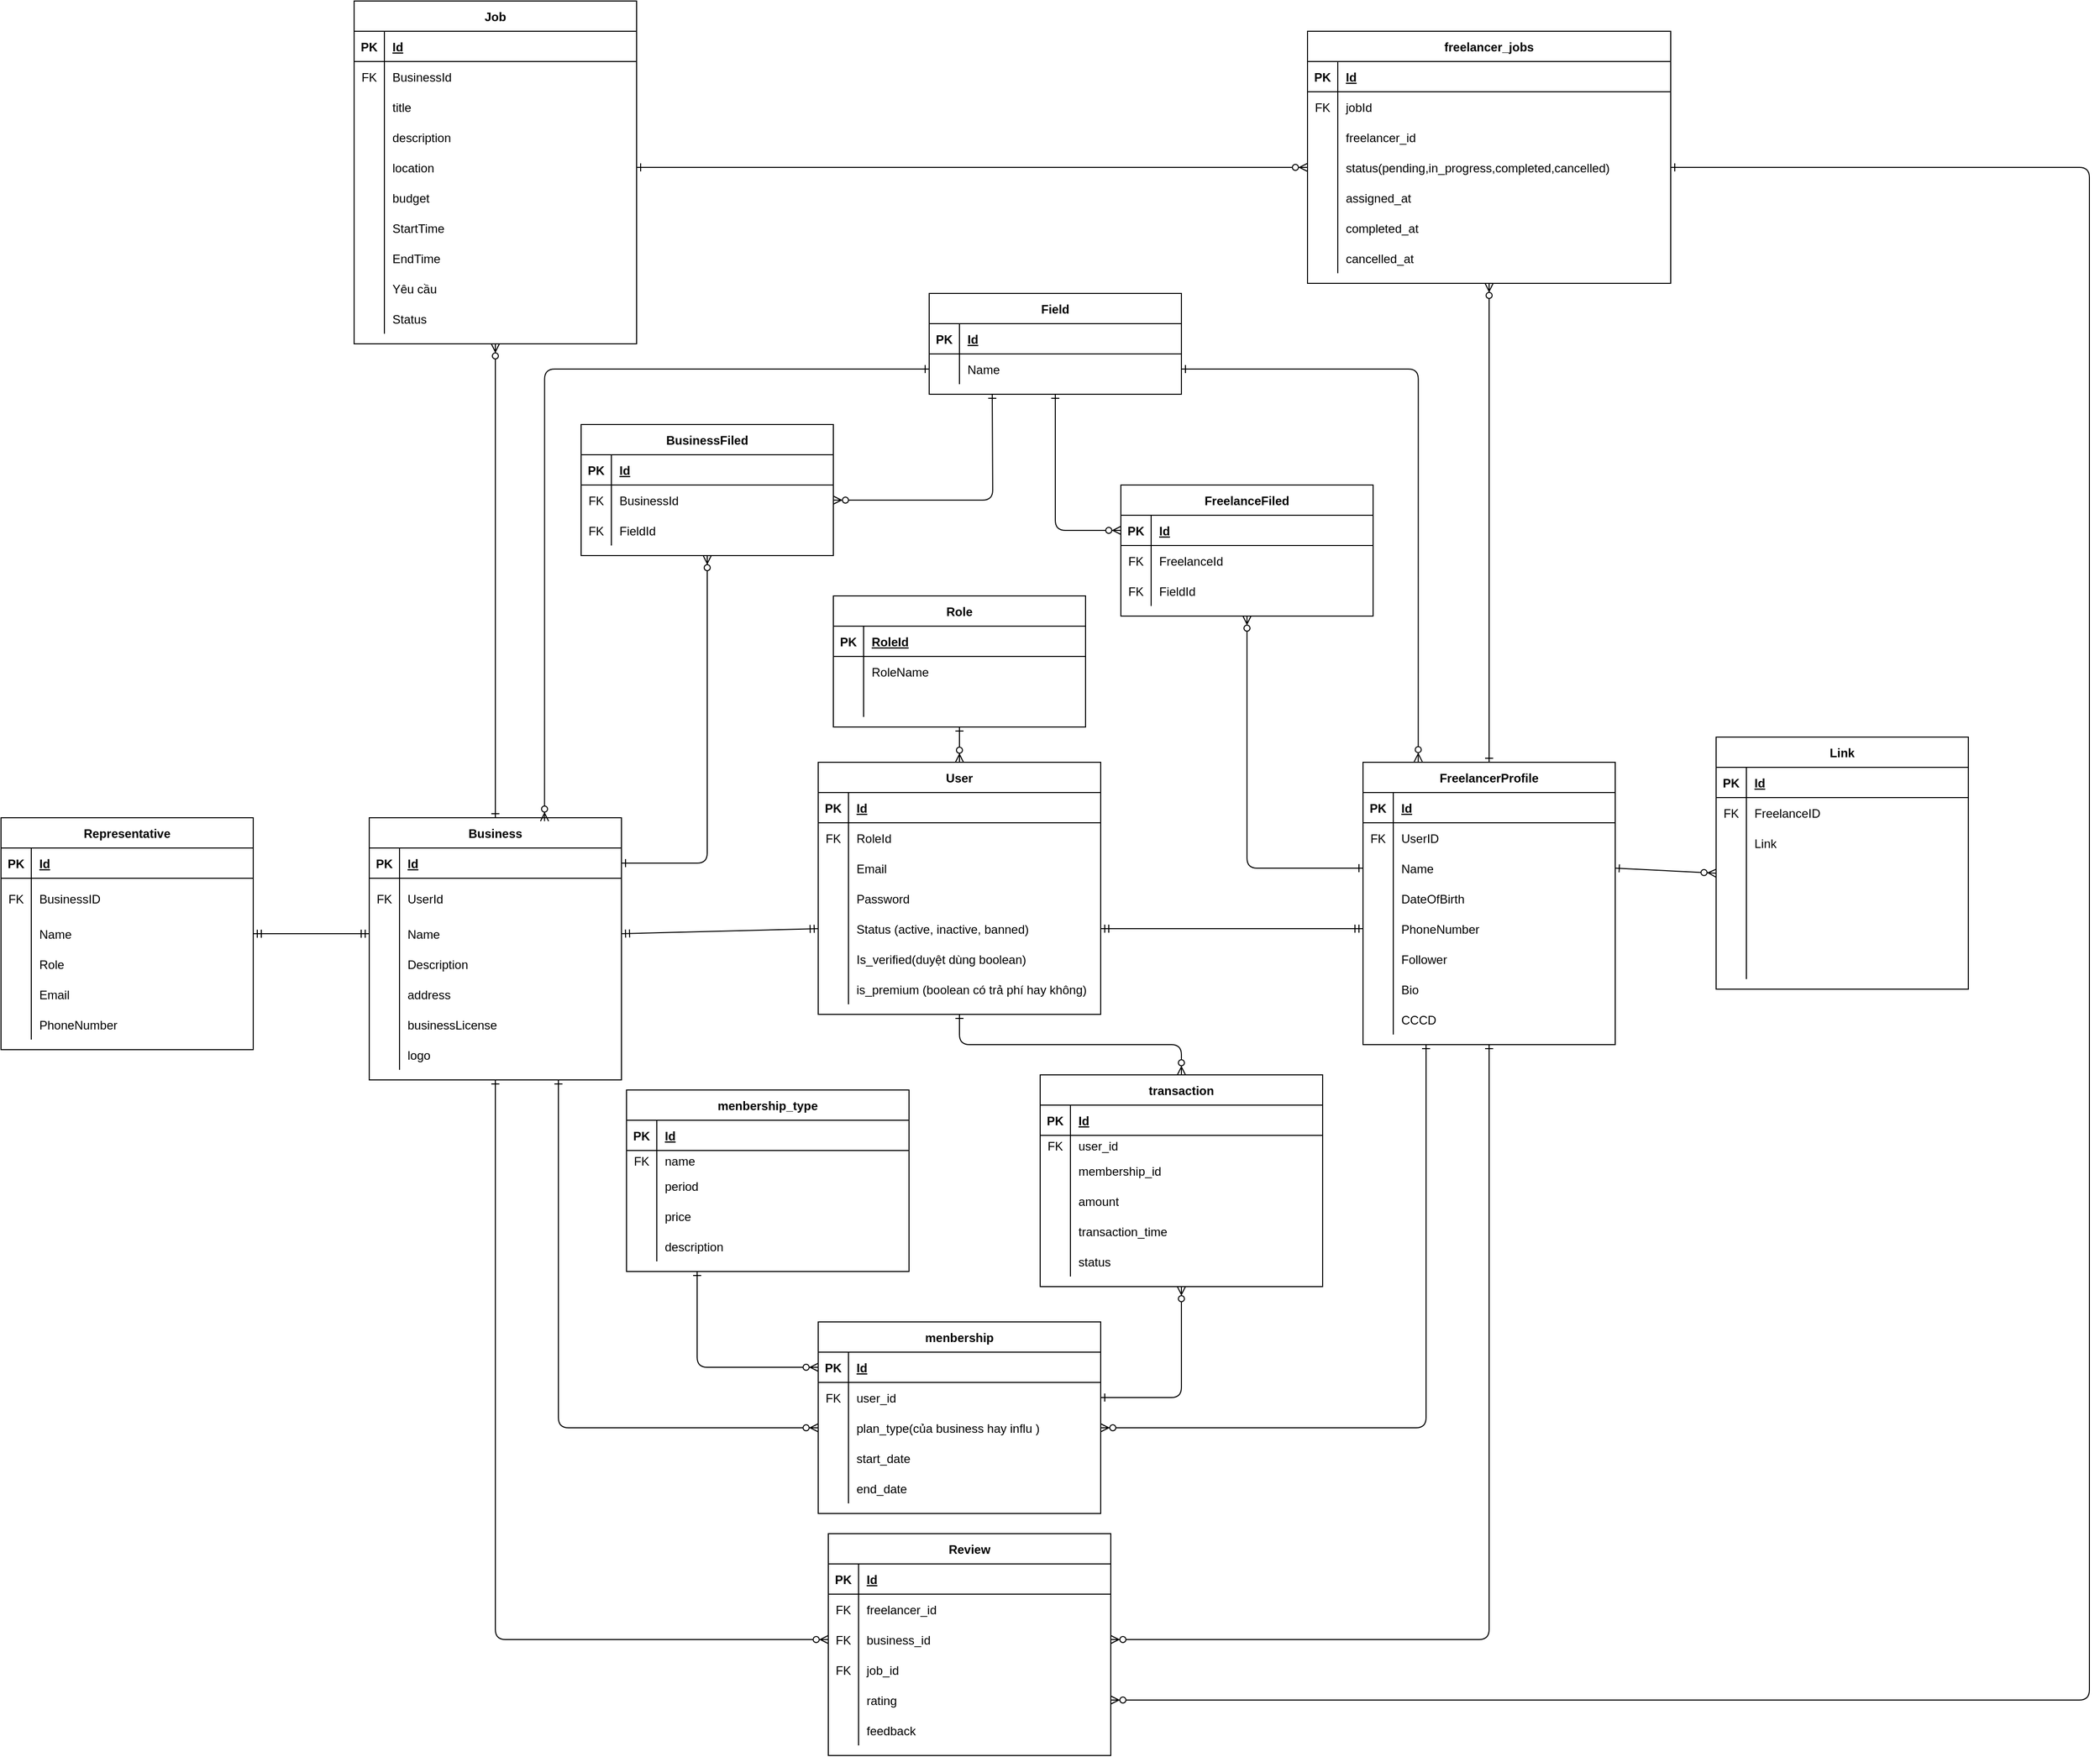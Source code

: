 <mxfile version="27.0.6">
  <diagram id="R2lEEEUBdFMjLlhIrx00" name="Page-1">
    <mxGraphModel dx="4606" dy="2882" grid="1" gridSize="10" guides="1" tooltips="1" connect="1" arrows="1" fold="1" page="1" pageScale="1" pageWidth="850" pageHeight="1100" math="0" shadow="0" extFonts="Permanent Marker^https://fonts.googleapis.com/css?family=Permanent+Marker">
      <root>
        <mxCell id="0" />
        <mxCell id="1" parent="0" />
        <mxCell id="C-vyLk0tnHw3VtMMgP7b-2" value="FreelancerProfile" style="shape=table;startSize=30;container=1;collapsible=1;childLayout=tableLayout;fixedRows=1;rowLines=0;fontStyle=1;align=center;resizeLast=1;" parent="1" vertex="1">
          <mxGeometry x="560" y="115" width="250" height="280" as="geometry" />
        </mxCell>
        <mxCell id="C-vyLk0tnHw3VtMMgP7b-3" value="" style="shape=partialRectangle;collapsible=0;dropTarget=0;pointerEvents=0;fillColor=none;points=[[0,0.5],[1,0.5]];portConstraint=eastwest;top=0;left=0;right=0;bottom=1;" parent="C-vyLk0tnHw3VtMMgP7b-2" vertex="1">
          <mxGeometry y="30" width="250" height="30" as="geometry" />
        </mxCell>
        <mxCell id="C-vyLk0tnHw3VtMMgP7b-4" value="PK" style="shape=partialRectangle;overflow=hidden;connectable=0;fillColor=none;top=0;left=0;bottom=0;right=0;fontStyle=1;" parent="C-vyLk0tnHw3VtMMgP7b-3" vertex="1">
          <mxGeometry width="30" height="30" as="geometry">
            <mxRectangle width="30" height="30" as="alternateBounds" />
          </mxGeometry>
        </mxCell>
        <mxCell id="C-vyLk0tnHw3VtMMgP7b-5" value="Id" style="shape=partialRectangle;overflow=hidden;connectable=0;fillColor=none;top=0;left=0;bottom=0;right=0;align=left;spacingLeft=6;fontStyle=5;" parent="C-vyLk0tnHw3VtMMgP7b-3" vertex="1">
          <mxGeometry x="30" width="220" height="30" as="geometry">
            <mxRectangle width="220" height="30" as="alternateBounds" />
          </mxGeometry>
        </mxCell>
        <mxCell id="C-vyLk0tnHw3VtMMgP7b-6" value="" style="shape=partialRectangle;collapsible=0;dropTarget=0;pointerEvents=0;fillColor=none;points=[[0,0.5],[1,0.5]];portConstraint=eastwest;top=0;left=0;right=0;bottom=0;" parent="C-vyLk0tnHw3VtMMgP7b-2" vertex="1">
          <mxGeometry y="60" width="250" height="30" as="geometry" />
        </mxCell>
        <mxCell id="C-vyLk0tnHw3VtMMgP7b-7" value="FK" style="shape=partialRectangle;overflow=hidden;connectable=0;fillColor=none;top=0;left=0;bottom=0;right=0;" parent="C-vyLk0tnHw3VtMMgP7b-6" vertex="1">
          <mxGeometry width="30" height="30" as="geometry">
            <mxRectangle width="30" height="30" as="alternateBounds" />
          </mxGeometry>
        </mxCell>
        <mxCell id="C-vyLk0tnHw3VtMMgP7b-8" value="UserID" style="shape=partialRectangle;overflow=hidden;connectable=0;fillColor=none;top=0;left=0;bottom=0;right=0;align=left;spacingLeft=6;" parent="C-vyLk0tnHw3VtMMgP7b-6" vertex="1">
          <mxGeometry x="30" width="220" height="30" as="geometry">
            <mxRectangle width="220" height="30" as="alternateBounds" />
          </mxGeometry>
        </mxCell>
        <mxCell id="2h2ZqkcOVGt-pfAk-Uis-42" value="" style="shape=partialRectangle;collapsible=0;dropTarget=0;pointerEvents=0;fillColor=none;points=[[0,0.5],[1,0.5]];portConstraint=eastwest;top=0;left=0;right=0;bottom=0;" parent="C-vyLk0tnHw3VtMMgP7b-2" vertex="1">
          <mxGeometry y="90" width="250" height="30" as="geometry" />
        </mxCell>
        <mxCell id="2h2ZqkcOVGt-pfAk-Uis-43" value="" style="shape=partialRectangle;overflow=hidden;connectable=0;fillColor=none;top=0;left=0;bottom=0;right=0;" parent="2h2ZqkcOVGt-pfAk-Uis-42" vertex="1">
          <mxGeometry width="30" height="30" as="geometry">
            <mxRectangle width="30" height="30" as="alternateBounds" />
          </mxGeometry>
        </mxCell>
        <mxCell id="2h2ZqkcOVGt-pfAk-Uis-44" value="Name" style="shape=partialRectangle;overflow=hidden;connectable=0;fillColor=none;top=0;left=0;bottom=0;right=0;align=left;spacingLeft=6;" parent="2h2ZqkcOVGt-pfAk-Uis-42" vertex="1">
          <mxGeometry x="30" width="220" height="30" as="geometry">
            <mxRectangle width="220" height="30" as="alternateBounds" />
          </mxGeometry>
        </mxCell>
        <mxCell id="2h2ZqkcOVGt-pfAk-Uis-45" value="" style="shape=partialRectangle;collapsible=0;dropTarget=0;pointerEvents=0;fillColor=none;points=[[0,0.5],[1,0.5]];portConstraint=eastwest;top=0;left=0;right=0;bottom=0;" parent="C-vyLk0tnHw3VtMMgP7b-2" vertex="1">
          <mxGeometry y="120" width="250" height="30" as="geometry" />
        </mxCell>
        <mxCell id="2h2ZqkcOVGt-pfAk-Uis-46" value="" style="shape=partialRectangle;overflow=hidden;connectable=0;fillColor=none;top=0;left=0;bottom=0;right=0;" parent="2h2ZqkcOVGt-pfAk-Uis-45" vertex="1">
          <mxGeometry width="30" height="30" as="geometry">
            <mxRectangle width="30" height="30" as="alternateBounds" />
          </mxGeometry>
        </mxCell>
        <mxCell id="2h2ZqkcOVGt-pfAk-Uis-47" value="DateOfBirth" style="shape=partialRectangle;overflow=hidden;connectable=0;fillColor=none;top=0;left=0;bottom=0;right=0;align=left;spacingLeft=6;" parent="2h2ZqkcOVGt-pfAk-Uis-45" vertex="1">
          <mxGeometry x="30" width="220" height="30" as="geometry">
            <mxRectangle width="220" height="30" as="alternateBounds" />
          </mxGeometry>
        </mxCell>
        <mxCell id="2h2ZqkcOVGt-pfAk-Uis-55" value="" style="shape=partialRectangle;collapsible=0;dropTarget=0;pointerEvents=0;fillColor=none;points=[[0,0.5],[1,0.5]];portConstraint=eastwest;top=0;left=0;right=0;bottom=0;" parent="C-vyLk0tnHw3VtMMgP7b-2" vertex="1">
          <mxGeometry y="150" width="250" height="30" as="geometry" />
        </mxCell>
        <mxCell id="2h2ZqkcOVGt-pfAk-Uis-56" value="" style="shape=partialRectangle;overflow=hidden;connectable=0;fillColor=none;top=0;left=0;bottom=0;right=0;" parent="2h2ZqkcOVGt-pfAk-Uis-55" vertex="1">
          <mxGeometry width="30" height="30" as="geometry">
            <mxRectangle width="30" height="30" as="alternateBounds" />
          </mxGeometry>
        </mxCell>
        <mxCell id="2h2ZqkcOVGt-pfAk-Uis-57" value="PhoneNumber" style="shape=partialRectangle;overflow=hidden;connectable=0;fillColor=none;top=0;left=0;bottom=0;right=0;align=left;spacingLeft=6;" parent="2h2ZqkcOVGt-pfAk-Uis-55" vertex="1">
          <mxGeometry x="30" width="220" height="30" as="geometry">
            <mxRectangle width="220" height="30" as="alternateBounds" />
          </mxGeometry>
        </mxCell>
        <mxCell id="2h2ZqkcOVGt-pfAk-Uis-80" value="" style="shape=partialRectangle;collapsible=0;dropTarget=0;pointerEvents=0;fillColor=none;points=[[0,0.5],[1,0.5]];portConstraint=eastwest;top=0;left=0;right=0;bottom=0;" parent="C-vyLk0tnHw3VtMMgP7b-2" vertex="1">
          <mxGeometry y="180" width="250" height="30" as="geometry" />
        </mxCell>
        <mxCell id="2h2ZqkcOVGt-pfAk-Uis-81" value="" style="shape=partialRectangle;overflow=hidden;connectable=0;fillColor=none;top=0;left=0;bottom=0;right=0;" parent="2h2ZqkcOVGt-pfAk-Uis-80" vertex="1">
          <mxGeometry width="30" height="30" as="geometry">
            <mxRectangle width="30" height="30" as="alternateBounds" />
          </mxGeometry>
        </mxCell>
        <mxCell id="2h2ZqkcOVGt-pfAk-Uis-82" value="Follower" style="shape=partialRectangle;overflow=hidden;connectable=0;fillColor=none;top=0;left=0;bottom=0;right=0;align=left;spacingLeft=6;" parent="2h2ZqkcOVGt-pfAk-Uis-80" vertex="1">
          <mxGeometry x="30" width="220" height="30" as="geometry">
            <mxRectangle width="220" height="30" as="alternateBounds" />
          </mxGeometry>
        </mxCell>
        <mxCell id="mOhclap6uWlu57A41cnc-4" value="" style="shape=partialRectangle;collapsible=0;dropTarget=0;pointerEvents=0;fillColor=none;points=[[0,0.5],[1,0.5]];portConstraint=eastwest;top=0;left=0;right=0;bottom=0;" parent="C-vyLk0tnHw3VtMMgP7b-2" vertex="1">
          <mxGeometry y="210" width="250" height="30" as="geometry" />
        </mxCell>
        <mxCell id="mOhclap6uWlu57A41cnc-5" value="" style="shape=partialRectangle;overflow=hidden;connectable=0;fillColor=none;top=0;left=0;bottom=0;right=0;" parent="mOhclap6uWlu57A41cnc-4" vertex="1">
          <mxGeometry width="30" height="30" as="geometry">
            <mxRectangle width="30" height="30" as="alternateBounds" />
          </mxGeometry>
        </mxCell>
        <mxCell id="mOhclap6uWlu57A41cnc-6" value="Bio" style="shape=partialRectangle;overflow=hidden;connectable=0;fillColor=none;top=0;left=0;bottom=0;right=0;align=left;spacingLeft=6;" parent="mOhclap6uWlu57A41cnc-4" vertex="1">
          <mxGeometry x="30" width="220" height="30" as="geometry">
            <mxRectangle width="220" height="30" as="alternateBounds" />
          </mxGeometry>
        </mxCell>
        <mxCell id="mOhclap6uWlu57A41cnc-7" value="" style="shape=partialRectangle;collapsible=0;dropTarget=0;pointerEvents=0;fillColor=none;points=[[0,0.5],[1,0.5]];portConstraint=eastwest;top=0;left=0;right=0;bottom=0;" parent="C-vyLk0tnHw3VtMMgP7b-2" vertex="1">
          <mxGeometry y="240" width="250" height="30" as="geometry" />
        </mxCell>
        <mxCell id="mOhclap6uWlu57A41cnc-8" value="" style="shape=partialRectangle;overflow=hidden;connectable=0;fillColor=none;top=0;left=0;bottom=0;right=0;" parent="mOhclap6uWlu57A41cnc-7" vertex="1">
          <mxGeometry width="30" height="30" as="geometry">
            <mxRectangle width="30" height="30" as="alternateBounds" />
          </mxGeometry>
        </mxCell>
        <mxCell id="mOhclap6uWlu57A41cnc-9" value="CCCD" style="shape=partialRectangle;overflow=hidden;connectable=0;fillColor=none;top=0;left=0;bottom=0;right=0;align=left;spacingLeft=6;" parent="mOhclap6uWlu57A41cnc-7" vertex="1">
          <mxGeometry x="30" width="220" height="30" as="geometry">
            <mxRectangle width="220" height="30" as="alternateBounds" />
          </mxGeometry>
        </mxCell>
        <mxCell id="C-vyLk0tnHw3VtMMgP7b-13" value="Role" style="shape=table;startSize=30;container=1;collapsible=1;childLayout=tableLayout;fixedRows=1;rowLines=0;fontStyle=1;align=center;resizeLast=1;" parent="1" vertex="1">
          <mxGeometry x="35" y="-50" width="250" height="130" as="geometry" />
        </mxCell>
        <mxCell id="C-vyLk0tnHw3VtMMgP7b-14" value="" style="shape=partialRectangle;collapsible=0;dropTarget=0;pointerEvents=0;fillColor=none;points=[[0,0.5],[1,0.5]];portConstraint=eastwest;top=0;left=0;right=0;bottom=1;" parent="C-vyLk0tnHw3VtMMgP7b-13" vertex="1">
          <mxGeometry y="30" width="250" height="30" as="geometry" />
        </mxCell>
        <mxCell id="C-vyLk0tnHw3VtMMgP7b-15" value="PK" style="shape=partialRectangle;overflow=hidden;connectable=0;fillColor=none;top=0;left=0;bottom=0;right=0;fontStyle=1;" parent="C-vyLk0tnHw3VtMMgP7b-14" vertex="1">
          <mxGeometry width="30" height="30" as="geometry">
            <mxRectangle width="30" height="30" as="alternateBounds" />
          </mxGeometry>
        </mxCell>
        <mxCell id="C-vyLk0tnHw3VtMMgP7b-16" value="RoleId" style="shape=partialRectangle;overflow=hidden;connectable=0;fillColor=none;top=0;left=0;bottom=0;right=0;align=left;spacingLeft=6;fontStyle=5;" parent="C-vyLk0tnHw3VtMMgP7b-14" vertex="1">
          <mxGeometry x="30" width="220" height="30" as="geometry">
            <mxRectangle width="220" height="30" as="alternateBounds" />
          </mxGeometry>
        </mxCell>
        <mxCell id="C-vyLk0tnHw3VtMMgP7b-17" value="" style="shape=partialRectangle;collapsible=0;dropTarget=0;pointerEvents=0;fillColor=none;points=[[0,0.5],[1,0.5]];portConstraint=eastwest;top=0;left=0;right=0;bottom=0;" parent="C-vyLk0tnHw3VtMMgP7b-13" vertex="1">
          <mxGeometry y="60" width="250" height="30" as="geometry" />
        </mxCell>
        <mxCell id="C-vyLk0tnHw3VtMMgP7b-18" value="" style="shape=partialRectangle;overflow=hidden;connectable=0;fillColor=none;top=0;left=0;bottom=0;right=0;" parent="C-vyLk0tnHw3VtMMgP7b-17" vertex="1">
          <mxGeometry width="30" height="30" as="geometry">
            <mxRectangle width="30" height="30" as="alternateBounds" />
          </mxGeometry>
        </mxCell>
        <mxCell id="C-vyLk0tnHw3VtMMgP7b-19" value="RoleName" style="shape=partialRectangle;overflow=hidden;connectable=0;fillColor=none;top=0;left=0;bottom=0;right=0;align=left;spacingLeft=6;" parent="C-vyLk0tnHw3VtMMgP7b-17" vertex="1">
          <mxGeometry x="30" width="220" height="30" as="geometry">
            <mxRectangle width="220" height="30" as="alternateBounds" />
          </mxGeometry>
        </mxCell>
        <mxCell id="C-vyLk0tnHw3VtMMgP7b-20" value="" style="shape=partialRectangle;collapsible=0;dropTarget=0;pointerEvents=0;fillColor=none;points=[[0,0.5],[1,0.5]];portConstraint=eastwest;top=0;left=0;right=0;bottom=0;" parent="C-vyLk0tnHw3VtMMgP7b-13" vertex="1">
          <mxGeometry y="90" width="250" height="30" as="geometry" />
        </mxCell>
        <mxCell id="C-vyLk0tnHw3VtMMgP7b-21" value="" style="shape=partialRectangle;overflow=hidden;connectable=0;fillColor=none;top=0;left=0;bottom=0;right=0;" parent="C-vyLk0tnHw3VtMMgP7b-20" vertex="1">
          <mxGeometry width="30" height="30" as="geometry">
            <mxRectangle width="30" height="30" as="alternateBounds" />
          </mxGeometry>
        </mxCell>
        <mxCell id="C-vyLk0tnHw3VtMMgP7b-22" value="" style="shape=partialRectangle;overflow=hidden;connectable=0;fillColor=none;top=0;left=0;bottom=0;right=0;align=left;spacingLeft=6;" parent="C-vyLk0tnHw3VtMMgP7b-20" vertex="1">
          <mxGeometry x="30" width="220" height="30" as="geometry">
            <mxRectangle width="220" height="30" as="alternateBounds" />
          </mxGeometry>
        </mxCell>
        <mxCell id="C-vyLk0tnHw3VtMMgP7b-23" value="User" style="shape=table;startSize=30;container=1;collapsible=1;childLayout=tableLayout;fixedRows=1;rowLines=0;fontStyle=1;align=center;resizeLast=1;" parent="1" vertex="1">
          <mxGeometry x="20" y="115" width="280" height="250" as="geometry" />
        </mxCell>
        <mxCell id="C-vyLk0tnHw3VtMMgP7b-24" value="" style="shape=partialRectangle;collapsible=0;dropTarget=0;pointerEvents=0;fillColor=none;points=[[0,0.5],[1,0.5]];portConstraint=eastwest;top=0;left=0;right=0;bottom=1;" parent="C-vyLk0tnHw3VtMMgP7b-23" vertex="1">
          <mxGeometry y="30" width="280" height="30" as="geometry" />
        </mxCell>
        <mxCell id="C-vyLk0tnHw3VtMMgP7b-25" value="PK" style="shape=partialRectangle;overflow=hidden;connectable=0;fillColor=none;top=0;left=0;bottom=0;right=0;fontStyle=1;" parent="C-vyLk0tnHw3VtMMgP7b-24" vertex="1">
          <mxGeometry width="30" height="30" as="geometry">
            <mxRectangle width="30" height="30" as="alternateBounds" />
          </mxGeometry>
        </mxCell>
        <mxCell id="C-vyLk0tnHw3VtMMgP7b-26" value="Id" style="shape=partialRectangle;overflow=hidden;connectable=0;fillColor=none;top=0;left=0;bottom=0;right=0;align=left;spacingLeft=6;fontStyle=5;" parent="C-vyLk0tnHw3VtMMgP7b-24" vertex="1">
          <mxGeometry x="30" width="250" height="30" as="geometry">
            <mxRectangle width="250" height="30" as="alternateBounds" />
          </mxGeometry>
        </mxCell>
        <mxCell id="2h2ZqkcOVGt-pfAk-Uis-4" value="" style="shape=partialRectangle;collapsible=0;dropTarget=0;pointerEvents=0;fillColor=none;points=[[0,0.5],[1,0.5]];portConstraint=eastwest;top=0;left=0;right=0;bottom=0;" parent="C-vyLk0tnHw3VtMMgP7b-23" vertex="1">
          <mxGeometry y="60" width="280" height="30" as="geometry" />
        </mxCell>
        <mxCell id="2h2ZqkcOVGt-pfAk-Uis-5" value="FK" style="shape=partialRectangle;overflow=hidden;connectable=0;fillColor=none;top=0;left=0;bottom=0;right=0;" parent="2h2ZqkcOVGt-pfAk-Uis-4" vertex="1">
          <mxGeometry width="30" height="30" as="geometry">
            <mxRectangle width="30" height="30" as="alternateBounds" />
          </mxGeometry>
        </mxCell>
        <mxCell id="2h2ZqkcOVGt-pfAk-Uis-6" value="RoleId" style="shape=partialRectangle;overflow=hidden;connectable=0;fillColor=none;top=0;left=0;bottom=0;right=0;align=left;spacingLeft=6;" parent="2h2ZqkcOVGt-pfAk-Uis-4" vertex="1">
          <mxGeometry x="30" width="250" height="30" as="geometry">
            <mxRectangle width="250" height="30" as="alternateBounds" />
          </mxGeometry>
        </mxCell>
        <mxCell id="2h2ZqkcOVGt-pfAk-Uis-7" value="" style="shape=partialRectangle;collapsible=0;dropTarget=0;pointerEvents=0;fillColor=none;points=[[0,0.5],[1,0.5]];portConstraint=eastwest;top=0;left=0;right=0;bottom=0;" parent="C-vyLk0tnHw3VtMMgP7b-23" vertex="1">
          <mxGeometry y="90" width="280" height="30" as="geometry" />
        </mxCell>
        <mxCell id="2h2ZqkcOVGt-pfAk-Uis-8" value="" style="shape=partialRectangle;overflow=hidden;connectable=0;fillColor=none;top=0;left=0;bottom=0;right=0;" parent="2h2ZqkcOVGt-pfAk-Uis-7" vertex="1">
          <mxGeometry width="30" height="30" as="geometry">
            <mxRectangle width="30" height="30" as="alternateBounds" />
          </mxGeometry>
        </mxCell>
        <mxCell id="2h2ZqkcOVGt-pfAk-Uis-9" value="Email" style="shape=partialRectangle;overflow=hidden;connectable=0;fillColor=none;top=0;left=0;bottom=0;right=0;align=left;spacingLeft=6;" parent="2h2ZqkcOVGt-pfAk-Uis-7" vertex="1">
          <mxGeometry x="30" width="250" height="30" as="geometry">
            <mxRectangle width="250" height="30" as="alternateBounds" />
          </mxGeometry>
        </mxCell>
        <mxCell id="2h2ZqkcOVGt-pfAk-Uis-13" value="" style="shape=partialRectangle;collapsible=0;dropTarget=0;pointerEvents=0;fillColor=none;points=[[0,0.5],[1,0.5]];portConstraint=eastwest;top=0;left=0;right=0;bottom=0;" parent="C-vyLk0tnHw3VtMMgP7b-23" vertex="1">
          <mxGeometry y="120" width="280" height="30" as="geometry" />
        </mxCell>
        <mxCell id="2h2ZqkcOVGt-pfAk-Uis-14" value="" style="shape=partialRectangle;overflow=hidden;connectable=0;fillColor=none;top=0;left=0;bottom=0;right=0;" parent="2h2ZqkcOVGt-pfAk-Uis-13" vertex="1">
          <mxGeometry width="30" height="30" as="geometry">
            <mxRectangle width="30" height="30" as="alternateBounds" />
          </mxGeometry>
        </mxCell>
        <mxCell id="2h2ZqkcOVGt-pfAk-Uis-15" value="Password " style="shape=partialRectangle;overflow=hidden;connectable=0;fillColor=none;top=0;left=0;bottom=0;right=0;align=left;spacingLeft=6;" parent="2h2ZqkcOVGt-pfAk-Uis-13" vertex="1">
          <mxGeometry x="30" width="250" height="30" as="geometry">
            <mxRectangle width="250" height="30" as="alternateBounds" />
          </mxGeometry>
        </mxCell>
        <mxCell id="2h2ZqkcOVGt-pfAk-Uis-23" value="" style="shape=partialRectangle;collapsible=0;dropTarget=0;pointerEvents=0;fillColor=none;points=[[0,0.5],[1,0.5]];portConstraint=eastwest;top=0;left=0;right=0;bottom=0;" parent="C-vyLk0tnHw3VtMMgP7b-23" vertex="1">
          <mxGeometry y="150" width="280" height="30" as="geometry" />
        </mxCell>
        <mxCell id="2h2ZqkcOVGt-pfAk-Uis-24" value="" style="shape=partialRectangle;overflow=hidden;connectable=0;fillColor=none;top=0;left=0;bottom=0;right=0;" parent="2h2ZqkcOVGt-pfAk-Uis-23" vertex="1">
          <mxGeometry width="30" height="30" as="geometry">
            <mxRectangle width="30" height="30" as="alternateBounds" />
          </mxGeometry>
        </mxCell>
        <mxCell id="2h2ZqkcOVGt-pfAk-Uis-25" value="Status (active, inactive, banned)" style="shape=partialRectangle;overflow=hidden;connectable=0;fillColor=none;top=0;left=0;bottom=0;right=0;align=left;spacingLeft=6;" parent="2h2ZqkcOVGt-pfAk-Uis-23" vertex="1">
          <mxGeometry x="30" width="250" height="30" as="geometry">
            <mxRectangle width="250" height="30" as="alternateBounds" />
          </mxGeometry>
        </mxCell>
        <mxCell id="2h2ZqkcOVGt-pfAk-Uis-26" value="" style="shape=partialRectangle;collapsible=0;dropTarget=0;pointerEvents=0;fillColor=none;points=[[0,0.5],[1,0.5]];portConstraint=eastwest;top=0;left=0;right=0;bottom=0;" parent="C-vyLk0tnHw3VtMMgP7b-23" vertex="1">
          <mxGeometry y="180" width="280" height="30" as="geometry" />
        </mxCell>
        <mxCell id="2h2ZqkcOVGt-pfAk-Uis-27" value="" style="shape=partialRectangle;overflow=hidden;connectable=0;fillColor=none;top=0;left=0;bottom=0;right=0;" parent="2h2ZqkcOVGt-pfAk-Uis-26" vertex="1">
          <mxGeometry width="30" height="30" as="geometry">
            <mxRectangle width="30" height="30" as="alternateBounds" />
          </mxGeometry>
        </mxCell>
        <mxCell id="2h2ZqkcOVGt-pfAk-Uis-28" value="Is_verified(duyệt dùng boolean)" style="shape=partialRectangle;overflow=hidden;connectable=0;fillColor=none;top=0;left=0;bottom=0;right=0;align=left;spacingLeft=6;" parent="2h2ZqkcOVGt-pfAk-Uis-26" vertex="1">
          <mxGeometry x="30" width="250" height="30" as="geometry">
            <mxRectangle width="250" height="30" as="alternateBounds" />
          </mxGeometry>
        </mxCell>
        <mxCell id="2h2ZqkcOVGt-pfAk-Uis-51" value="" style="shape=partialRectangle;collapsible=0;dropTarget=0;pointerEvents=0;fillColor=none;points=[[0,0.5],[1,0.5]];portConstraint=eastwest;top=0;left=0;right=0;bottom=0;" parent="C-vyLk0tnHw3VtMMgP7b-23" vertex="1">
          <mxGeometry y="210" width="280" height="30" as="geometry" />
        </mxCell>
        <mxCell id="2h2ZqkcOVGt-pfAk-Uis-52" value="" style="shape=partialRectangle;overflow=hidden;connectable=0;fillColor=none;top=0;left=0;bottom=0;right=0;" parent="2h2ZqkcOVGt-pfAk-Uis-51" vertex="1">
          <mxGeometry width="30" height="30" as="geometry">
            <mxRectangle width="30" height="30" as="alternateBounds" />
          </mxGeometry>
        </mxCell>
        <mxCell id="2h2ZqkcOVGt-pfAk-Uis-53" value="is_premium (boolean có trả phí hay không)" style="shape=partialRectangle;overflow=hidden;connectable=0;fillColor=none;top=0;left=0;bottom=0;right=0;align=left;spacingLeft=6;" parent="2h2ZqkcOVGt-pfAk-Uis-51" vertex="1">
          <mxGeometry x="30" width="250" height="30" as="geometry">
            <mxRectangle width="250" height="30" as="alternateBounds" />
          </mxGeometry>
        </mxCell>
        <mxCell id="2h2ZqkcOVGt-pfAk-Uis-22" value="" style="endArrow=ERzeroToMany;startArrow=ERone;endFill=1;startFill=0;exitX=0.5;exitY=1;exitDx=0;exitDy=0;entryX=0.5;entryY=0;entryDx=0;entryDy=0;" parent="1" source="C-vyLk0tnHw3VtMMgP7b-13" target="C-vyLk0tnHw3VtMMgP7b-23" edge="1">
          <mxGeometry width="100" height="100" relative="1" as="geometry">
            <mxPoint x="270" y="165" as="sourcePoint" />
            <mxPoint x="480" y="165" as="targetPoint" />
          </mxGeometry>
        </mxCell>
        <mxCell id="2h2ZqkcOVGt-pfAk-Uis-32" value="Business" style="shape=table;startSize=30;container=1;collapsible=1;childLayout=tableLayout;fixedRows=1;rowLines=0;fontStyle=1;align=center;resizeLast=1;" parent="1" vertex="1">
          <mxGeometry x="-425" y="170" width="250" height="260" as="geometry" />
        </mxCell>
        <mxCell id="2h2ZqkcOVGt-pfAk-Uis-33" value="" style="shape=partialRectangle;collapsible=0;dropTarget=0;pointerEvents=0;fillColor=none;points=[[0,0.5],[1,0.5]];portConstraint=eastwest;top=0;left=0;right=0;bottom=1;" parent="2h2ZqkcOVGt-pfAk-Uis-32" vertex="1">
          <mxGeometry y="30" width="250" height="30" as="geometry" />
        </mxCell>
        <mxCell id="2h2ZqkcOVGt-pfAk-Uis-34" value="PK" style="shape=partialRectangle;overflow=hidden;connectable=0;fillColor=none;top=0;left=0;bottom=0;right=0;fontStyle=1;" parent="2h2ZqkcOVGt-pfAk-Uis-33" vertex="1">
          <mxGeometry width="30" height="30" as="geometry">
            <mxRectangle width="30" height="30" as="alternateBounds" />
          </mxGeometry>
        </mxCell>
        <mxCell id="2h2ZqkcOVGt-pfAk-Uis-35" value="Id" style="shape=partialRectangle;overflow=hidden;connectable=0;fillColor=none;top=0;left=0;bottom=0;right=0;align=left;spacingLeft=6;fontStyle=5;" parent="2h2ZqkcOVGt-pfAk-Uis-33" vertex="1">
          <mxGeometry x="30" width="220" height="30" as="geometry">
            <mxRectangle width="220" height="30" as="alternateBounds" />
          </mxGeometry>
        </mxCell>
        <mxCell id="2h2ZqkcOVGt-pfAk-Uis-36" value="" style="shape=partialRectangle;collapsible=0;dropTarget=0;pointerEvents=0;fillColor=none;points=[[0,0.5],[1,0.5]];portConstraint=eastwest;top=0;left=0;right=0;bottom=0;" parent="2h2ZqkcOVGt-pfAk-Uis-32" vertex="1">
          <mxGeometry y="60" width="250" height="40" as="geometry" />
        </mxCell>
        <mxCell id="2h2ZqkcOVGt-pfAk-Uis-37" value="FK" style="shape=partialRectangle;overflow=hidden;connectable=0;fillColor=none;top=0;left=0;bottom=0;right=0;" parent="2h2ZqkcOVGt-pfAk-Uis-36" vertex="1">
          <mxGeometry width="30" height="40" as="geometry">
            <mxRectangle width="30" height="40" as="alternateBounds" />
          </mxGeometry>
        </mxCell>
        <mxCell id="2h2ZqkcOVGt-pfAk-Uis-38" value="UserId" style="shape=partialRectangle;overflow=hidden;connectable=0;fillColor=none;top=0;left=0;bottom=0;right=0;align=left;spacingLeft=6;" parent="2h2ZqkcOVGt-pfAk-Uis-36" vertex="1">
          <mxGeometry x="30" width="220" height="40" as="geometry">
            <mxRectangle width="220" height="40" as="alternateBounds" />
          </mxGeometry>
        </mxCell>
        <mxCell id="2h2ZqkcOVGt-pfAk-Uis-39" value="" style="shape=partialRectangle;collapsible=0;dropTarget=0;pointerEvents=0;fillColor=none;points=[[0,0.5],[1,0.5]];portConstraint=eastwest;top=0;left=0;right=0;bottom=0;" parent="2h2ZqkcOVGt-pfAk-Uis-32" vertex="1">
          <mxGeometry y="100" width="250" height="30" as="geometry" />
        </mxCell>
        <mxCell id="2h2ZqkcOVGt-pfAk-Uis-40" value="" style="shape=partialRectangle;overflow=hidden;connectable=0;fillColor=none;top=0;left=0;bottom=0;right=0;" parent="2h2ZqkcOVGt-pfAk-Uis-39" vertex="1">
          <mxGeometry width="30" height="30" as="geometry">
            <mxRectangle width="30" height="30" as="alternateBounds" />
          </mxGeometry>
        </mxCell>
        <mxCell id="2h2ZqkcOVGt-pfAk-Uis-41" value="Name" style="shape=partialRectangle;overflow=hidden;connectable=0;fillColor=none;top=0;left=0;bottom=0;right=0;align=left;spacingLeft=6;" parent="2h2ZqkcOVGt-pfAk-Uis-39" vertex="1">
          <mxGeometry x="30" width="220" height="30" as="geometry">
            <mxRectangle width="220" height="30" as="alternateBounds" />
          </mxGeometry>
        </mxCell>
        <mxCell id="2h2ZqkcOVGt-pfAk-Uis-116" value="" style="shape=partialRectangle;collapsible=0;dropTarget=0;pointerEvents=0;fillColor=none;points=[[0,0.5],[1,0.5]];portConstraint=eastwest;top=0;left=0;right=0;bottom=0;" parent="2h2ZqkcOVGt-pfAk-Uis-32" vertex="1">
          <mxGeometry y="130" width="250" height="30" as="geometry" />
        </mxCell>
        <mxCell id="2h2ZqkcOVGt-pfAk-Uis-117" value="" style="shape=partialRectangle;overflow=hidden;connectable=0;fillColor=none;top=0;left=0;bottom=0;right=0;" parent="2h2ZqkcOVGt-pfAk-Uis-116" vertex="1">
          <mxGeometry width="30" height="30" as="geometry">
            <mxRectangle width="30" height="30" as="alternateBounds" />
          </mxGeometry>
        </mxCell>
        <mxCell id="2h2ZqkcOVGt-pfAk-Uis-118" value="Description" style="shape=partialRectangle;overflow=hidden;connectable=0;fillColor=none;top=0;left=0;bottom=0;right=0;align=left;spacingLeft=6;" parent="2h2ZqkcOVGt-pfAk-Uis-116" vertex="1">
          <mxGeometry x="30" width="220" height="30" as="geometry">
            <mxRectangle width="220" height="30" as="alternateBounds" />
          </mxGeometry>
        </mxCell>
        <mxCell id="mOhclap6uWlu57A41cnc-10" value="" style="shape=partialRectangle;collapsible=0;dropTarget=0;pointerEvents=0;fillColor=none;points=[[0,0.5],[1,0.5]];portConstraint=eastwest;top=0;left=0;right=0;bottom=0;" parent="2h2ZqkcOVGt-pfAk-Uis-32" vertex="1">
          <mxGeometry y="160" width="250" height="30" as="geometry" />
        </mxCell>
        <mxCell id="mOhclap6uWlu57A41cnc-11" value="" style="shape=partialRectangle;overflow=hidden;connectable=0;fillColor=none;top=0;left=0;bottom=0;right=0;" parent="mOhclap6uWlu57A41cnc-10" vertex="1">
          <mxGeometry width="30" height="30" as="geometry">
            <mxRectangle width="30" height="30" as="alternateBounds" />
          </mxGeometry>
        </mxCell>
        <mxCell id="mOhclap6uWlu57A41cnc-12" value="address" style="shape=partialRectangle;overflow=hidden;connectable=0;fillColor=none;top=0;left=0;bottom=0;right=0;align=left;spacingLeft=6;" parent="mOhclap6uWlu57A41cnc-10" vertex="1">
          <mxGeometry x="30" width="220" height="30" as="geometry">
            <mxRectangle width="220" height="30" as="alternateBounds" />
          </mxGeometry>
        </mxCell>
        <mxCell id="mOhclap6uWlu57A41cnc-13" value="" style="shape=partialRectangle;collapsible=0;dropTarget=0;pointerEvents=0;fillColor=none;points=[[0,0.5],[1,0.5]];portConstraint=eastwest;top=0;left=0;right=0;bottom=0;" parent="2h2ZqkcOVGt-pfAk-Uis-32" vertex="1">
          <mxGeometry y="190" width="250" height="30" as="geometry" />
        </mxCell>
        <mxCell id="mOhclap6uWlu57A41cnc-14" value="" style="shape=partialRectangle;overflow=hidden;connectable=0;fillColor=none;top=0;left=0;bottom=0;right=0;" parent="mOhclap6uWlu57A41cnc-13" vertex="1">
          <mxGeometry width="30" height="30" as="geometry">
            <mxRectangle width="30" height="30" as="alternateBounds" />
          </mxGeometry>
        </mxCell>
        <mxCell id="mOhclap6uWlu57A41cnc-15" value="businessLicense" style="shape=partialRectangle;overflow=hidden;connectable=0;fillColor=none;top=0;left=0;bottom=0;right=0;align=left;spacingLeft=6;" parent="mOhclap6uWlu57A41cnc-13" vertex="1">
          <mxGeometry x="30" width="220" height="30" as="geometry">
            <mxRectangle width="220" height="30" as="alternateBounds" />
          </mxGeometry>
        </mxCell>
        <mxCell id="mOhclap6uWlu57A41cnc-16" value="" style="shape=partialRectangle;collapsible=0;dropTarget=0;pointerEvents=0;fillColor=none;points=[[0,0.5],[1,0.5]];portConstraint=eastwest;top=0;left=0;right=0;bottom=0;" parent="2h2ZqkcOVGt-pfAk-Uis-32" vertex="1">
          <mxGeometry y="220" width="250" height="30" as="geometry" />
        </mxCell>
        <mxCell id="mOhclap6uWlu57A41cnc-17" value="" style="shape=partialRectangle;overflow=hidden;connectable=0;fillColor=none;top=0;left=0;bottom=0;right=0;" parent="mOhclap6uWlu57A41cnc-16" vertex="1">
          <mxGeometry width="30" height="30" as="geometry">
            <mxRectangle width="30" height="30" as="alternateBounds" />
          </mxGeometry>
        </mxCell>
        <mxCell id="mOhclap6uWlu57A41cnc-18" value="logo" style="shape=partialRectangle;overflow=hidden;connectable=0;fillColor=none;top=0;left=0;bottom=0;right=0;align=left;spacingLeft=6;" parent="mOhclap6uWlu57A41cnc-16" vertex="1">
          <mxGeometry x="30" width="220" height="30" as="geometry">
            <mxRectangle width="220" height="30" as="alternateBounds" />
          </mxGeometry>
        </mxCell>
        <mxCell id="2h2ZqkcOVGt-pfAk-Uis-54" value="" style="fontSize=12;html=1;endArrow=ERmandOne;startArrow=ERmandOne;rounded=0;exitX=1;exitY=0.5;exitDx=0;exitDy=0;entryX=0;entryY=0.5;entryDx=0;entryDy=0;" parent="1" source="2h2ZqkcOVGt-pfAk-Uis-23" target="2h2ZqkcOVGt-pfAk-Uis-55" edge="1">
          <mxGeometry width="100" height="100" relative="1" as="geometry">
            <mxPoint x="370" y="360" as="sourcePoint" />
            <mxPoint x="540" y="325" as="targetPoint" />
          </mxGeometry>
        </mxCell>
        <mxCell id="2h2ZqkcOVGt-pfAk-Uis-86" value="" style="fontSize=12;html=1;endArrow=ERmandOne;startArrow=ERmandOne;rounded=0;exitX=1;exitY=0.5;exitDx=0;exitDy=0;entryX=0;entryY=0.5;entryDx=0;entryDy=0;" parent="1" source="2h2ZqkcOVGt-pfAk-Uis-39" target="2h2ZqkcOVGt-pfAk-Uis-23" edge="1">
          <mxGeometry width="100" height="100" relative="1" as="geometry">
            <mxPoint x="300" y="335" as="sourcePoint" />
            <mxPoint x="10" y="245" as="targetPoint" />
          </mxGeometry>
        </mxCell>
        <mxCell id="2h2ZqkcOVGt-pfAk-Uis-88" value="Job" style="shape=table;startSize=30;container=1;collapsible=1;childLayout=tableLayout;fixedRows=1;rowLines=0;fontStyle=1;align=center;resizeLast=1;" parent="1" vertex="1">
          <mxGeometry x="-440" y="-640" width="280" height="340" as="geometry" />
        </mxCell>
        <mxCell id="2h2ZqkcOVGt-pfAk-Uis-89" value="" style="shape=partialRectangle;collapsible=0;dropTarget=0;pointerEvents=0;fillColor=none;points=[[0,0.5],[1,0.5]];portConstraint=eastwest;top=0;left=0;right=0;bottom=1;" parent="2h2ZqkcOVGt-pfAk-Uis-88" vertex="1">
          <mxGeometry y="30" width="280" height="30" as="geometry" />
        </mxCell>
        <mxCell id="2h2ZqkcOVGt-pfAk-Uis-90" value="PK" style="shape=partialRectangle;overflow=hidden;connectable=0;fillColor=none;top=0;left=0;bottom=0;right=0;fontStyle=1;" parent="2h2ZqkcOVGt-pfAk-Uis-89" vertex="1">
          <mxGeometry width="30" height="30" as="geometry">
            <mxRectangle width="30" height="30" as="alternateBounds" />
          </mxGeometry>
        </mxCell>
        <mxCell id="2h2ZqkcOVGt-pfAk-Uis-91" value="Id" style="shape=partialRectangle;overflow=hidden;connectable=0;fillColor=none;top=0;left=0;bottom=0;right=0;align=left;spacingLeft=6;fontStyle=5;" parent="2h2ZqkcOVGt-pfAk-Uis-89" vertex="1">
          <mxGeometry x="30" width="250" height="30" as="geometry">
            <mxRectangle width="250" height="30" as="alternateBounds" />
          </mxGeometry>
        </mxCell>
        <mxCell id="2h2ZqkcOVGt-pfAk-Uis-92" value="" style="shape=partialRectangle;collapsible=0;dropTarget=0;pointerEvents=0;fillColor=none;points=[[0,0.5],[1,0.5]];portConstraint=eastwest;top=0;left=0;right=0;bottom=0;" parent="2h2ZqkcOVGt-pfAk-Uis-88" vertex="1">
          <mxGeometry y="60" width="280" height="30" as="geometry" />
        </mxCell>
        <mxCell id="2h2ZqkcOVGt-pfAk-Uis-93" value="FK" style="shape=partialRectangle;overflow=hidden;connectable=0;fillColor=none;top=0;left=0;bottom=0;right=0;" parent="2h2ZqkcOVGt-pfAk-Uis-92" vertex="1">
          <mxGeometry width="30" height="30" as="geometry">
            <mxRectangle width="30" height="30" as="alternateBounds" />
          </mxGeometry>
        </mxCell>
        <mxCell id="2h2ZqkcOVGt-pfAk-Uis-94" value="BusinessId" style="shape=partialRectangle;overflow=hidden;connectable=0;fillColor=none;top=0;left=0;bottom=0;right=0;align=left;spacingLeft=6;" parent="2h2ZqkcOVGt-pfAk-Uis-92" vertex="1">
          <mxGeometry x="30" width="250" height="30" as="geometry">
            <mxRectangle width="250" height="30" as="alternateBounds" />
          </mxGeometry>
        </mxCell>
        <mxCell id="2h2ZqkcOVGt-pfAk-Uis-95" value="" style="shape=partialRectangle;collapsible=0;dropTarget=0;pointerEvents=0;fillColor=none;points=[[0,0.5],[1,0.5]];portConstraint=eastwest;top=0;left=0;right=0;bottom=0;" parent="2h2ZqkcOVGt-pfAk-Uis-88" vertex="1">
          <mxGeometry y="90" width="280" height="30" as="geometry" />
        </mxCell>
        <mxCell id="2h2ZqkcOVGt-pfAk-Uis-96" value="" style="shape=partialRectangle;overflow=hidden;connectable=0;fillColor=none;top=0;left=0;bottom=0;right=0;" parent="2h2ZqkcOVGt-pfAk-Uis-95" vertex="1">
          <mxGeometry width="30" height="30" as="geometry">
            <mxRectangle width="30" height="30" as="alternateBounds" />
          </mxGeometry>
        </mxCell>
        <mxCell id="2h2ZqkcOVGt-pfAk-Uis-97" value="title" style="shape=partialRectangle;overflow=hidden;connectable=0;fillColor=none;top=0;left=0;bottom=0;right=0;align=left;spacingLeft=6;" parent="2h2ZqkcOVGt-pfAk-Uis-95" vertex="1">
          <mxGeometry x="30" width="250" height="30" as="geometry">
            <mxRectangle width="250" height="30" as="alternateBounds" />
          </mxGeometry>
        </mxCell>
        <mxCell id="2h2ZqkcOVGt-pfAk-Uis-98" value="" style="shape=partialRectangle;collapsible=0;dropTarget=0;pointerEvents=0;fillColor=none;points=[[0,0.5],[1,0.5]];portConstraint=eastwest;top=0;left=0;right=0;bottom=0;" parent="2h2ZqkcOVGt-pfAk-Uis-88" vertex="1">
          <mxGeometry y="120" width="280" height="30" as="geometry" />
        </mxCell>
        <mxCell id="2h2ZqkcOVGt-pfAk-Uis-99" value="" style="shape=partialRectangle;overflow=hidden;connectable=0;fillColor=none;top=0;left=0;bottom=0;right=0;" parent="2h2ZqkcOVGt-pfAk-Uis-98" vertex="1">
          <mxGeometry width="30" height="30" as="geometry">
            <mxRectangle width="30" height="30" as="alternateBounds" />
          </mxGeometry>
        </mxCell>
        <mxCell id="2h2ZqkcOVGt-pfAk-Uis-100" value="description" style="shape=partialRectangle;overflow=hidden;connectable=0;fillColor=none;top=0;left=0;bottom=0;right=0;align=left;spacingLeft=6;" parent="2h2ZqkcOVGt-pfAk-Uis-98" vertex="1">
          <mxGeometry x="30" width="250" height="30" as="geometry">
            <mxRectangle width="250" height="30" as="alternateBounds" />
          </mxGeometry>
        </mxCell>
        <mxCell id="2h2ZqkcOVGt-pfAk-Uis-101" value="" style="shape=partialRectangle;collapsible=0;dropTarget=0;pointerEvents=0;fillColor=none;points=[[0,0.5],[1,0.5]];portConstraint=eastwest;top=0;left=0;right=0;bottom=0;" parent="2h2ZqkcOVGt-pfAk-Uis-88" vertex="1">
          <mxGeometry y="150" width="280" height="30" as="geometry" />
        </mxCell>
        <mxCell id="2h2ZqkcOVGt-pfAk-Uis-102" value="" style="shape=partialRectangle;overflow=hidden;connectable=0;fillColor=none;top=0;left=0;bottom=0;right=0;" parent="2h2ZqkcOVGt-pfAk-Uis-101" vertex="1">
          <mxGeometry width="30" height="30" as="geometry">
            <mxRectangle width="30" height="30" as="alternateBounds" />
          </mxGeometry>
        </mxCell>
        <mxCell id="2h2ZqkcOVGt-pfAk-Uis-103" value="location" style="shape=partialRectangle;overflow=hidden;connectable=0;fillColor=none;top=0;left=0;bottom=0;right=0;align=left;spacingLeft=6;" parent="2h2ZqkcOVGt-pfAk-Uis-101" vertex="1">
          <mxGeometry x="30" width="250" height="30" as="geometry">
            <mxRectangle width="250" height="30" as="alternateBounds" />
          </mxGeometry>
        </mxCell>
        <mxCell id="2h2ZqkcOVGt-pfAk-Uis-104" value="" style="shape=partialRectangle;collapsible=0;dropTarget=0;pointerEvents=0;fillColor=none;points=[[0,0.5],[1,0.5]];portConstraint=eastwest;top=0;left=0;right=0;bottom=0;" parent="2h2ZqkcOVGt-pfAk-Uis-88" vertex="1">
          <mxGeometry y="180" width="280" height="30" as="geometry" />
        </mxCell>
        <mxCell id="2h2ZqkcOVGt-pfAk-Uis-105" value="" style="shape=partialRectangle;overflow=hidden;connectable=0;fillColor=none;top=0;left=0;bottom=0;right=0;" parent="2h2ZqkcOVGt-pfAk-Uis-104" vertex="1">
          <mxGeometry width="30" height="30" as="geometry">
            <mxRectangle width="30" height="30" as="alternateBounds" />
          </mxGeometry>
        </mxCell>
        <mxCell id="2h2ZqkcOVGt-pfAk-Uis-106" value="budget" style="shape=partialRectangle;overflow=hidden;connectable=0;fillColor=none;top=0;left=0;bottom=0;right=0;align=left;spacingLeft=6;" parent="2h2ZqkcOVGt-pfAk-Uis-104" vertex="1">
          <mxGeometry x="30" width="250" height="30" as="geometry">
            <mxRectangle width="250" height="30" as="alternateBounds" />
          </mxGeometry>
        </mxCell>
        <mxCell id="2h2ZqkcOVGt-pfAk-Uis-107" value="" style="shape=partialRectangle;collapsible=0;dropTarget=0;pointerEvents=0;fillColor=none;points=[[0,0.5],[1,0.5]];portConstraint=eastwest;top=0;left=0;right=0;bottom=0;" parent="2h2ZqkcOVGt-pfAk-Uis-88" vertex="1">
          <mxGeometry y="210" width="280" height="30" as="geometry" />
        </mxCell>
        <mxCell id="2h2ZqkcOVGt-pfAk-Uis-108" value="" style="shape=partialRectangle;overflow=hidden;connectable=0;fillColor=none;top=0;left=0;bottom=0;right=0;" parent="2h2ZqkcOVGt-pfAk-Uis-107" vertex="1">
          <mxGeometry width="30" height="30" as="geometry">
            <mxRectangle width="30" height="30" as="alternateBounds" />
          </mxGeometry>
        </mxCell>
        <mxCell id="2h2ZqkcOVGt-pfAk-Uis-109" value="StartTime" style="shape=partialRectangle;overflow=hidden;connectable=0;fillColor=none;top=0;left=0;bottom=0;right=0;align=left;spacingLeft=6;" parent="2h2ZqkcOVGt-pfAk-Uis-107" vertex="1">
          <mxGeometry x="30" width="250" height="30" as="geometry">
            <mxRectangle width="250" height="30" as="alternateBounds" />
          </mxGeometry>
        </mxCell>
        <mxCell id="2h2ZqkcOVGt-pfAk-Uis-110" value="" style="shape=partialRectangle;collapsible=0;dropTarget=0;pointerEvents=0;fillColor=none;points=[[0,0.5],[1,0.5]];portConstraint=eastwest;top=0;left=0;right=0;bottom=0;" parent="2h2ZqkcOVGt-pfAk-Uis-88" vertex="1">
          <mxGeometry y="240" width="280" height="30" as="geometry" />
        </mxCell>
        <mxCell id="2h2ZqkcOVGt-pfAk-Uis-111" value="" style="shape=partialRectangle;overflow=hidden;connectable=0;fillColor=none;top=0;left=0;bottom=0;right=0;" parent="2h2ZqkcOVGt-pfAk-Uis-110" vertex="1">
          <mxGeometry width="30" height="30" as="geometry">
            <mxRectangle width="30" height="30" as="alternateBounds" />
          </mxGeometry>
        </mxCell>
        <mxCell id="2h2ZqkcOVGt-pfAk-Uis-112" value="EndTime" style="shape=partialRectangle;overflow=hidden;connectable=0;fillColor=none;top=0;left=0;bottom=0;right=0;align=left;spacingLeft=6;" parent="2h2ZqkcOVGt-pfAk-Uis-110" vertex="1">
          <mxGeometry x="30" width="250" height="30" as="geometry">
            <mxRectangle width="250" height="30" as="alternateBounds" />
          </mxGeometry>
        </mxCell>
        <mxCell id="2h2ZqkcOVGt-pfAk-Uis-113" value="" style="shape=partialRectangle;collapsible=0;dropTarget=0;pointerEvents=0;fillColor=none;points=[[0,0.5],[1,0.5]];portConstraint=eastwest;top=0;left=0;right=0;bottom=0;" parent="2h2ZqkcOVGt-pfAk-Uis-88" vertex="1">
          <mxGeometry y="270" width="280" height="30" as="geometry" />
        </mxCell>
        <mxCell id="2h2ZqkcOVGt-pfAk-Uis-114" value="" style="shape=partialRectangle;overflow=hidden;connectable=0;fillColor=none;top=0;left=0;bottom=0;right=0;" parent="2h2ZqkcOVGt-pfAk-Uis-113" vertex="1">
          <mxGeometry width="30" height="30" as="geometry">
            <mxRectangle width="30" height="30" as="alternateBounds" />
          </mxGeometry>
        </mxCell>
        <mxCell id="2h2ZqkcOVGt-pfAk-Uis-115" value="Yêu cầu " style="shape=partialRectangle;overflow=hidden;connectable=0;fillColor=none;top=0;left=0;bottom=0;right=0;align=left;spacingLeft=6;" parent="2h2ZqkcOVGt-pfAk-Uis-113" vertex="1">
          <mxGeometry x="30" width="250" height="30" as="geometry">
            <mxRectangle width="250" height="30" as="alternateBounds" />
          </mxGeometry>
        </mxCell>
        <mxCell id="mOhclap6uWlu57A41cnc-45" value="" style="shape=partialRectangle;collapsible=0;dropTarget=0;pointerEvents=0;fillColor=none;points=[[0,0.5],[1,0.5]];portConstraint=eastwest;top=0;left=0;right=0;bottom=0;" parent="2h2ZqkcOVGt-pfAk-Uis-88" vertex="1">
          <mxGeometry y="300" width="280" height="30" as="geometry" />
        </mxCell>
        <mxCell id="mOhclap6uWlu57A41cnc-46" value="" style="shape=partialRectangle;overflow=hidden;connectable=0;fillColor=none;top=0;left=0;bottom=0;right=0;" parent="mOhclap6uWlu57A41cnc-45" vertex="1">
          <mxGeometry width="30" height="30" as="geometry">
            <mxRectangle width="30" height="30" as="alternateBounds" />
          </mxGeometry>
        </mxCell>
        <mxCell id="mOhclap6uWlu57A41cnc-47" value="Status " style="shape=partialRectangle;overflow=hidden;connectable=0;fillColor=none;top=0;left=0;bottom=0;right=0;align=left;spacingLeft=6;" parent="mOhclap6uWlu57A41cnc-45" vertex="1">
          <mxGeometry x="30" width="250" height="30" as="geometry">
            <mxRectangle width="250" height="30" as="alternateBounds" />
          </mxGeometry>
        </mxCell>
        <mxCell id="2h2ZqkcOVGt-pfAk-Uis-119" value="Review" style="shape=table;startSize=30;container=1;collapsible=1;childLayout=tableLayout;fixedRows=1;rowLines=0;fontStyle=1;align=center;resizeLast=1;" parent="1" vertex="1">
          <mxGeometry x="30" y="880" width="280" height="220" as="geometry" />
        </mxCell>
        <mxCell id="2h2ZqkcOVGt-pfAk-Uis-120" value="" style="shape=partialRectangle;collapsible=0;dropTarget=0;pointerEvents=0;fillColor=none;points=[[0,0.5],[1,0.5]];portConstraint=eastwest;top=0;left=0;right=0;bottom=1;" parent="2h2ZqkcOVGt-pfAk-Uis-119" vertex="1">
          <mxGeometry y="30" width="280" height="30" as="geometry" />
        </mxCell>
        <mxCell id="2h2ZqkcOVGt-pfAk-Uis-121" value="PK" style="shape=partialRectangle;overflow=hidden;connectable=0;fillColor=none;top=0;left=0;bottom=0;right=0;fontStyle=1;" parent="2h2ZqkcOVGt-pfAk-Uis-120" vertex="1">
          <mxGeometry width="30" height="30" as="geometry">
            <mxRectangle width="30" height="30" as="alternateBounds" />
          </mxGeometry>
        </mxCell>
        <mxCell id="2h2ZqkcOVGt-pfAk-Uis-122" value="Id" style="shape=partialRectangle;overflow=hidden;connectable=0;fillColor=none;top=0;left=0;bottom=0;right=0;align=left;spacingLeft=6;fontStyle=5;" parent="2h2ZqkcOVGt-pfAk-Uis-120" vertex="1">
          <mxGeometry x="30" width="250" height="30" as="geometry">
            <mxRectangle width="250" height="30" as="alternateBounds" />
          </mxGeometry>
        </mxCell>
        <mxCell id="2h2ZqkcOVGt-pfAk-Uis-123" value="" style="shape=partialRectangle;collapsible=0;dropTarget=0;pointerEvents=0;fillColor=none;points=[[0,0.5],[1,0.5]];portConstraint=eastwest;top=0;left=0;right=0;bottom=0;" parent="2h2ZqkcOVGt-pfAk-Uis-119" vertex="1">
          <mxGeometry y="60" width="280" height="30" as="geometry" />
        </mxCell>
        <mxCell id="2h2ZqkcOVGt-pfAk-Uis-124" value="FK" style="shape=partialRectangle;overflow=hidden;connectable=0;fillColor=none;top=0;left=0;bottom=0;right=0;" parent="2h2ZqkcOVGt-pfAk-Uis-123" vertex="1">
          <mxGeometry width="30" height="30" as="geometry">
            <mxRectangle width="30" height="30" as="alternateBounds" />
          </mxGeometry>
        </mxCell>
        <mxCell id="2h2ZqkcOVGt-pfAk-Uis-125" value="freelancer_id" style="shape=partialRectangle;overflow=hidden;connectable=0;fillColor=none;top=0;left=0;bottom=0;right=0;align=left;spacingLeft=6;" parent="2h2ZqkcOVGt-pfAk-Uis-123" vertex="1">
          <mxGeometry x="30" width="250" height="30" as="geometry">
            <mxRectangle width="250" height="30" as="alternateBounds" />
          </mxGeometry>
        </mxCell>
        <mxCell id="2h2ZqkcOVGt-pfAk-Uis-126" value="" style="shape=partialRectangle;collapsible=0;dropTarget=0;pointerEvents=0;fillColor=none;points=[[0,0.5],[1,0.5]];portConstraint=eastwest;top=0;left=0;right=0;bottom=0;" parent="2h2ZqkcOVGt-pfAk-Uis-119" vertex="1">
          <mxGeometry y="90" width="280" height="30" as="geometry" />
        </mxCell>
        <mxCell id="2h2ZqkcOVGt-pfAk-Uis-127" value="FK" style="shape=partialRectangle;overflow=hidden;connectable=0;fillColor=none;top=0;left=0;bottom=0;right=0;" parent="2h2ZqkcOVGt-pfAk-Uis-126" vertex="1">
          <mxGeometry width="30" height="30" as="geometry">
            <mxRectangle width="30" height="30" as="alternateBounds" />
          </mxGeometry>
        </mxCell>
        <mxCell id="2h2ZqkcOVGt-pfAk-Uis-128" value="business_id" style="shape=partialRectangle;overflow=hidden;connectable=0;fillColor=none;top=0;left=0;bottom=0;right=0;align=left;spacingLeft=6;" parent="2h2ZqkcOVGt-pfAk-Uis-126" vertex="1">
          <mxGeometry x="30" width="250" height="30" as="geometry">
            <mxRectangle width="250" height="30" as="alternateBounds" />
          </mxGeometry>
        </mxCell>
        <mxCell id="mOhclap6uWlu57A41cnc-49" value="" style="shape=partialRectangle;collapsible=0;dropTarget=0;pointerEvents=0;fillColor=none;points=[[0,0.5],[1,0.5]];portConstraint=eastwest;top=0;left=0;right=0;bottom=0;" parent="2h2ZqkcOVGt-pfAk-Uis-119" vertex="1">
          <mxGeometry y="120" width="280" height="30" as="geometry" />
        </mxCell>
        <mxCell id="mOhclap6uWlu57A41cnc-50" value="FK" style="shape=partialRectangle;overflow=hidden;connectable=0;fillColor=none;top=0;left=0;bottom=0;right=0;" parent="mOhclap6uWlu57A41cnc-49" vertex="1">
          <mxGeometry width="30" height="30" as="geometry">
            <mxRectangle width="30" height="30" as="alternateBounds" />
          </mxGeometry>
        </mxCell>
        <mxCell id="mOhclap6uWlu57A41cnc-51" value="job_id" style="shape=partialRectangle;overflow=hidden;connectable=0;fillColor=none;top=0;left=0;bottom=0;right=0;align=left;spacingLeft=6;" parent="mOhclap6uWlu57A41cnc-49" vertex="1">
          <mxGeometry x="30" width="250" height="30" as="geometry">
            <mxRectangle width="250" height="30" as="alternateBounds" />
          </mxGeometry>
        </mxCell>
        <mxCell id="2h2ZqkcOVGt-pfAk-Uis-129" value="" style="shape=partialRectangle;collapsible=0;dropTarget=0;pointerEvents=0;fillColor=none;points=[[0,0.5],[1,0.5]];portConstraint=eastwest;top=0;left=0;right=0;bottom=0;" parent="2h2ZqkcOVGt-pfAk-Uis-119" vertex="1">
          <mxGeometry y="150" width="280" height="30" as="geometry" />
        </mxCell>
        <mxCell id="2h2ZqkcOVGt-pfAk-Uis-130" value="" style="shape=partialRectangle;overflow=hidden;connectable=0;fillColor=none;top=0;left=0;bottom=0;right=0;" parent="2h2ZqkcOVGt-pfAk-Uis-129" vertex="1">
          <mxGeometry width="30" height="30" as="geometry">
            <mxRectangle width="30" height="30" as="alternateBounds" />
          </mxGeometry>
        </mxCell>
        <mxCell id="2h2ZqkcOVGt-pfAk-Uis-131" value="rating" style="shape=partialRectangle;overflow=hidden;connectable=0;fillColor=none;top=0;left=0;bottom=0;right=0;align=left;spacingLeft=6;" parent="2h2ZqkcOVGt-pfAk-Uis-129" vertex="1">
          <mxGeometry x="30" width="250" height="30" as="geometry">
            <mxRectangle width="250" height="30" as="alternateBounds" />
          </mxGeometry>
        </mxCell>
        <mxCell id="2h2ZqkcOVGt-pfAk-Uis-132" value="" style="shape=partialRectangle;collapsible=0;dropTarget=0;pointerEvents=0;fillColor=none;points=[[0,0.5],[1,0.5]];portConstraint=eastwest;top=0;left=0;right=0;bottom=0;" parent="2h2ZqkcOVGt-pfAk-Uis-119" vertex="1">
          <mxGeometry y="180" width="280" height="30" as="geometry" />
        </mxCell>
        <mxCell id="2h2ZqkcOVGt-pfAk-Uis-133" value="" style="shape=partialRectangle;overflow=hidden;connectable=0;fillColor=none;top=0;left=0;bottom=0;right=0;" parent="2h2ZqkcOVGt-pfAk-Uis-132" vertex="1">
          <mxGeometry width="30" height="30" as="geometry">
            <mxRectangle width="30" height="30" as="alternateBounds" />
          </mxGeometry>
        </mxCell>
        <mxCell id="2h2ZqkcOVGt-pfAk-Uis-134" value="feedback" style="shape=partialRectangle;overflow=hidden;connectable=0;fillColor=none;top=0;left=0;bottom=0;right=0;align=left;spacingLeft=6;" parent="2h2ZqkcOVGt-pfAk-Uis-132" vertex="1">
          <mxGeometry x="30" width="250" height="30" as="geometry">
            <mxRectangle width="250" height="30" as="alternateBounds" />
          </mxGeometry>
        </mxCell>
        <mxCell id="2h2ZqkcOVGt-pfAk-Uis-147" value="menbership" style="shape=table;startSize=30;container=1;collapsible=1;childLayout=tableLayout;fixedRows=1;rowLines=0;fontStyle=1;align=center;resizeLast=1;" parent="1" vertex="1">
          <mxGeometry x="20" y="670" width="280" height="190" as="geometry" />
        </mxCell>
        <mxCell id="2h2ZqkcOVGt-pfAk-Uis-148" value="" style="shape=partialRectangle;collapsible=0;dropTarget=0;pointerEvents=0;fillColor=none;points=[[0,0.5],[1,0.5]];portConstraint=eastwest;top=0;left=0;right=0;bottom=1;" parent="2h2ZqkcOVGt-pfAk-Uis-147" vertex="1">
          <mxGeometry y="30" width="280" height="30" as="geometry" />
        </mxCell>
        <mxCell id="2h2ZqkcOVGt-pfAk-Uis-149" value="PK" style="shape=partialRectangle;overflow=hidden;connectable=0;fillColor=none;top=0;left=0;bottom=0;right=0;fontStyle=1;" parent="2h2ZqkcOVGt-pfAk-Uis-148" vertex="1">
          <mxGeometry width="30" height="30" as="geometry">
            <mxRectangle width="30" height="30" as="alternateBounds" />
          </mxGeometry>
        </mxCell>
        <mxCell id="2h2ZqkcOVGt-pfAk-Uis-150" value="Id" style="shape=partialRectangle;overflow=hidden;connectable=0;fillColor=none;top=0;left=0;bottom=0;right=0;align=left;spacingLeft=6;fontStyle=5;" parent="2h2ZqkcOVGt-pfAk-Uis-148" vertex="1">
          <mxGeometry x="30" width="250" height="30" as="geometry">
            <mxRectangle width="250" height="30" as="alternateBounds" />
          </mxGeometry>
        </mxCell>
        <mxCell id="2h2ZqkcOVGt-pfAk-Uis-151" value="" style="shape=partialRectangle;collapsible=0;dropTarget=0;pointerEvents=0;fillColor=none;points=[[0,0.5],[1,0.5]];portConstraint=eastwest;top=0;left=0;right=0;bottom=0;" parent="2h2ZqkcOVGt-pfAk-Uis-147" vertex="1">
          <mxGeometry y="60" width="280" height="30" as="geometry" />
        </mxCell>
        <mxCell id="2h2ZqkcOVGt-pfAk-Uis-152" value="FK" style="shape=partialRectangle;overflow=hidden;connectable=0;fillColor=none;top=0;left=0;bottom=0;right=0;" parent="2h2ZqkcOVGt-pfAk-Uis-151" vertex="1">
          <mxGeometry width="30" height="30" as="geometry">
            <mxRectangle width="30" height="30" as="alternateBounds" />
          </mxGeometry>
        </mxCell>
        <mxCell id="2h2ZqkcOVGt-pfAk-Uis-153" value="user_id" style="shape=partialRectangle;overflow=hidden;connectable=0;fillColor=none;top=0;left=0;bottom=0;right=0;align=left;spacingLeft=6;" parent="2h2ZqkcOVGt-pfAk-Uis-151" vertex="1">
          <mxGeometry x="30" width="250" height="30" as="geometry">
            <mxRectangle width="250" height="30" as="alternateBounds" />
          </mxGeometry>
        </mxCell>
        <mxCell id="2h2ZqkcOVGt-pfAk-Uis-154" value="" style="shape=partialRectangle;collapsible=0;dropTarget=0;pointerEvents=0;fillColor=none;points=[[0,0.5],[1,0.5]];portConstraint=eastwest;top=0;left=0;right=0;bottom=0;" parent="2h2ZqkcOVGt-pfAk-Uis-147" vertex="1">
          <mxGeometry y="90" width="280" height="30" as="geometry" />
        </mxCell>
        <mxCell id="2h2ZqkcOVGt-pfAk-Uis-155" value="" style="shape=partialRectangle;overflow=hidden;connectable=0;fillColor=none;top=0;left=0;bottom=0;right=0;" parent="2h2ZqkcOVGt-pfAk-Uis-154" vertex="1">
          <mxGeometry width="30" height="30" as="geometry">
            <mxRectangle width="30" height="30" as="alternateBounds" />
          </mxGeometry>
        </mxCell>
        <mxCell id="2h2ZqkcOVGt-pfAk-Uis-156" value="plan_type(của business hay influ )" style="shape=partialRectangle;overflow=hidden;connectable=0;fillColor=none;top=0;left=0;bottom=0;right=0;align=left;spacingLeft=6;" parent="2h2ZqkcOVGt-pfAk-Uis-154" vertex="1">
          <mxGeometry x="30" width="250" height="30" as="geometry">
            <mxRectangle width="250" height="30" as="alternateBounds" />
          </mxGeometry>
        </mxCell>
        <mxCell id="2h2ZqkcOVGt-pfAk-Uis-157" value="" style="shape=partialRectangle;collapsible=0;dropTarget=0;pointerEvents=0;fillColor=none;points=[[0,0.5],[1,0.5]];portConstraint=eastwest;top=0;left=0;right=0;bottom=0;" parent="2h2ZqkcOVGt-pfAk-Uis-147" vertex="1">
          <mxGeometry y="120" width="280" height="30" as="geometry" />
        </mxCell>
        <mxCell id="2h2ZqkcOVGt-pfAk-Uis-158" value="" style="shape=partialRectangle;overflow=hidden;connectable=0;fillColor=none;top=0;left=0;bottom=0;right=0;" parent="2h2ZqkcOVGt-pfAk-Uis-157" vertex="1">
          <mxGeometry width="30" height="30" as="geometry">
            <mxRectangle width="30" height="30" as="alternateBounds" />
          </mxGeometry>
        </mxCell>
        <mxCell id="2h2ZqkcOVGt-pfAk-Uis-159" value="start_date" style="shape=partialRectangle;overflow=hidden;connectable=0;fillColor=none;top=0;left=0;bottom=0;right=0;align=left;spacingLeft=6;" parent="2h2ZqkcOVGt-pfAk-Uis-157" vertex="1">
          <mxGeometry x="30" width="250" height="30" as="geometry">
            <mxRectangle width="250" height="30" as="alternateBounds" />
          </mxGeometry>
        </mxCell>
        <mxCell id="2h2ZqkcOVGt-pfAk-Uis-160" value="" style="shape=partialRectangle;collapsible=0;dropTarget=0;pointerEvents=0;fillColor=none;points=[[0,0.5],[1,0.5]];portConstraint=eastwest;top=0;left=0;right=0;bottom=0;" parent="2h2ZqkcOVGt-pfAk-Uis-147" vertex="1">
          <mxGeometry y="150" width="280" height="30" as="geometry" />
        </mxCell>
        <mxCell id="2h2ZqkcOVGt-pfAk-Uis-161" value="" style="shape=partialRectangle;overflow=hidden;connectable=0;fillColor=none;top=0;left=0;bottom=0;right=0;" parent="2h2ZqkcOVGt-pfAk-Uis-160" vertex="1">
          <mxGeometry width="30" height="30" as="geometry">
            <mxRectangle width="30" height="30" as="alternateBounds" />
          </mxGeometry>
        </mxCell>
        <mxCell id="2h2ZqkcOVGt-pfAk-Uis-162" value="end_date" style="shape=partialRectangle;overflow=hidden;connectable=0;fillColor=none;top=0;left=0;bottom=0;right=0;align=left;spacingLeft=6;" parent="2h2ZqkcOVGt-pfAk-Uis-160" vertex="1">
          <mxGeometry x="30" width="250" height="30" as="geometry">
            <mxRectangle width="250" height="30" as="alternateBounds" />
          </mxGeometry>
        </mxCell>
        <mxCell id="2h2ZqkcOVGt-pfAk-Uis-163" value="" style="endArrow=ERzeroToMany;startArrow=ERone;endFill=1;startFill=0;exitX=0.5;exitY=0;exitDx=0;exitDy=0;entryX=0.5;entryY=1;entryDx=0;entryDy=0;" parent="1" source="2h2ZqkcOVGt-pfAk-Uis-32" target="2h2ZqkcOVGt-pfAk-Uis-88" edge="1">
          <mxGeometry width="100" height="100" relative="1" as="geometry">
            <mxPoint x="160" y="20" as="sourcePoint" />
            <mxPoint x="160" y="170" as="targetPoint" />
            <Array as="points" />
          </mxGeometry>
        </mxCell>
        <mxCell id="2h2ZqkcOVGt-pfAk-Uis-164" value="" style="endArrow=ERzeroToMany;startArrow=ERone;endFill=1;startFill=0;exitX=0.5;exitY=1;exitDx=0;exitDy=0;entryX=0;entryY=0.5;entryDx=0;entryDy=0;edgeStyle=orthogonalEdgeStyle;" parent="1" source="2h2ZqkcOVGt-pfAk-Uis-32" target="2h2ZqkcOVGt-pfAk-Uis-126" edge="1">
          <mxGeometry width="100" height="100" relative="1" as="geometry">
            <mxPoint x="160" y="20" as="sourcePoint" />
            <mxPoint x="160" y="170" as="targetPoint" />
          </mxGeometry>
        </mxCell>
        <mxCell id="2h2ZqkcOVGt-pfAk-Uis-165" value="" style="endArrow=ERzeroToMany;startArrow=ERone;endFill=1;startFill=0;exitX=0.5;exitY=1;exitDx=0;exitDy=0;entryX=1;entryY=0.5;entryDx=0;entryDy=0;edgeStyle=orthogonalEdgeStyle;" parent="1" source="C-vyLk0tnHw3VtMMgP7b-2" target="2h2ZqkcOVGt-pfAk-Uis-126" edge="1">
          <mxGeometry width="100" height="100" relative="1" as="geometry">
            <mxPoint x="170" y="30" as="sourcePoint" />
            <mxPoint x="170" y="180" as="targetPoint" />
          </mxGeometry>
        </mxCell>
        <mxCell id="2h2ZqkcOVGt-pfAk-Uis-166" value="" style="endArrow=ERzeroToMany;startArrow=ERone;endFill=1;startFill=0;exitX=0.75;exitY=1;exitDx=0;exitDy=0;entryX=0;entryY=0.5;entryDx=0;entryDy=0;edgeStyle=orthogonalEdgeStyle;" parent="1" source="2h2ZqkcOVGt-pfAk-Uis-32" target="2h2ZqkcOVGt-pfAk-Uis-154" edge="1">
          <mxGeometry width="100" height="100" relative="1" as="geometry">
            <mxPoint x="180" y="40" as="sourcePoint" />
            <mxPoint x="180" y="190" as="targetPoint" />
          </mxGeometry>
        </mxCell>
        <mxCell id="2h2ZqkcOVGt-pfAk-Uis-167" value="" style="endArrow=ERzeroToMany;startArrow=ERone;endFill=1;startFill=0;exitX=0.25;exitY=1;exitDx=0;exitDy=0;entryX=1;entryY=0.5;entryDx=0;entryDy=0;edgeStyle=orthogonalEdgeStyle;" parent="1" source="C-vyLk0tnHw3VtMMgP7b-2" target="2h2ZqkcOVGt-pfAk-Uis-154" edge="1">
          <mxGeometry width="100" height="100" relative="1" as="geometry">
            <mxPoint x="190" y="50" as="sourcePoint" />
            <mxPoint x="190" y="200" as="targetPoint" />
          </mxGeometry>
        </mxCell>
        <mxCell id="2h2ZqkcOVGt-pfAk-Uis-168" value="freelancer_jobs" style="shape=table;startSize=30;container=1;collapsible=1;childLayout=tableLayout;fixedRows=1;rowLines=0;fontStyle=1;align=center;resizeLast=1;" parent="1" vertex="1">
          <mxGeometry x="505" y="-610" width="360" height="250" as="geometry" />
        </mxCell>
        <mxCell id="2h2ZqkcOVGt-pfAk-Uis-169" value="" style="shape=partialRectangle;collapsible=0;dropTarget=0;pointerEvents=0;fillColor=none;points=[[0,0.5],[1,0.5]];portConstraint=eastwest;top=0;left=0;right=0;bottom=1;" parent="2h2ZqkcOVGt-pfAk-Uis-168" vertex="1">
          <mxGeometry y="30" width="360" height="30" as="geometry" />
        </mxCell>
        <mxCell id="2h2ZqkcOVGt-pfAk-Uis-170" value="PK" style="shape=partialRectangle;overflow=hidden;connectable=0;fillColor=none;top=0;left=0;bottom=0;right=0;fontStyle=1;" parent="2h2ZqkcOVGt-pfAk-Uis-169" vertex="1">
          <mxGeometry width="30" height="30" as="geometry">
            <mxRectangle width="30" height="30" as="alternateBounds" />
          </mxGeometry>
        </mxCell>
        <mxCell id="2h2ZqkcOVGt-pfAk-Uis-171" value="Id" style="shape=partialRectangle;overflow=hidden;connectable=0;fillColor=none;top=0;left=0;bottom=0;right=0;align=left;spacingLeft=6;fontStyle=5;" parent="2h2ZqkcOVGt-pfAk-Uis-169" vertex="1">
          <mxGeometry x="30" width="330" height="30" as="geometry">
            <mxRectangle width="330" height="30" as="alternateBounds" />
          </mxGeometry>
        </mxCell>
        <mxCell id="2h2ZqkcOVGt-pfAk-Uis-172" value="" style="shape=partialRectangle;collapsible=0;dropTarget=0;pointerEvents=0;fillColor=none;points=[[0,0.5],[1,0.5]];portConstraint=eastwest;top=0;left=0;right=0;bottom=0;" parent="2h2ZqkcOVGt-pfAk-Uis-168" vertex="1">
          <mxGeometry y="60" width="360" height="30" as="geometry" />
        </mxCell>
        <mxCell id="2h2ZqkcOVGt-pfAk-Uis-173" value="FK" style="shape=partialRectangle;overflow=hidden;connectable=0;fillColor=none;top=0;left=0;bottom=0;right=0;" parent="2h2ZqkcOVGt-pfAk-Uis-172" vertex="1">
          <mxGeometry width="30" height="30" as="geometry">
            <mxRectangle width="30" height="30" as="alternateBounds" />
          </mxGeometry>
        </mxCell>
        <mxCell id="2h2ZqkcOVGt-pfAk-Uis-174" value="jobId" style="shape=partialRectangle;overflow=hidden;connectable=0;fillColor=none;top=0;left=0;bottom=0;right=0;align=left;spacingLeft=6;" parent="2h2ZqkcOVGt-pfAk-Uis-172" vertex="1">
          <mxGeometry x="30" width="330" height="30" as="geometry">
            <mxRectangle width="330" height="30" as="alternateBounds" />
          </mxGeometry>
        </mxCell>
        <mxCell id="2h2ZqkcOVGt-pfAk-Uis-175" value="" style="shape=partialRectangle;collapsible=0;dropTarget=0;pointerEvents=0;fillColor=none;points=[[0,0.5],[1,0.5]];portConstraint=eastwest;top=0;left=0;right=0;bottom=0;" parent="2h2ZqkcOVGt-pfAk-Uis-168" vertex="1">
          <mxGeometry y="90" width="360" height="30" as="geometry" />
        </mxCell>
        <mxCell id="2h2ZqkcOVGt-pfAk-Uis-176" value="" style="shape=partialRectangle;overflow=hidden;connectable=0;fillColor=none;top=0;left=0;bottom=0;right=0;" parent="2h2ZqkcOVGt-pfAk-Uis-175" vertex="1">
          <mxGeometry width="30" height="30" as="geometry">
            <mxRectangle width="30" height="30" as="alternateBounds" />
          </mxGeometry>
        </mxCell>
        <mxCell id="2h2ZqkcOVGt-pfAk-Uis-177" value="freelancer_id" style="shape=partialRectangle;overflow=hidden;connectable=0;fillColor=none;top=0;left=0;bottom=0;right=0;align=left;spacingLeft=6;" parent="2h2ZqkcOVGt-pfAk-Uis-175" vertex="1">
          <mxGeometry x="30" width="330" height="30" as="geometry">
            <mxRectangle width="330" height="30" as="alternateBounds" />
          </mxGeometry>
        </mxCell>
        <mxCell id="2h2ZqkcOVGt-pfAk-Uis-178" value="" style="shape=partialRectangle;collapsible=0;dropTarget=0;pointerEvents=0;fillColor=none;points=[[0,0.5],[1,0.5]];portConstraint=eastwest;top=0;left=0;right=0;bottom=0;" parent="2h2ZqkcOVGt-pfAk-Uis-168" vertex="1">
          <mxGeometry y="120" width="360" height="30" as="geometry" />
        </mxCell>
        <mxCell id="2h2ZqkcOVGt-pfAk-Uis-179" value="" style="shape=partialRectangle;overflow=hidden;connectable=0;fillColor=none;top=0;left=0;bottom=0;right=0;" parent="2h2ZqkcOVGt-pfAk-Uis-178" vertex="1">
          <mxGeometry width="30" height="30" as="geometry">
            <mxRectangle width="30" height="30" as="alternateBounds" />
          </mxGeometry>
        </mxCell>
        <mxCell id="2h2ZqkcOVGt-pfAk-Uis-180" value="status(pending,in_progress,completed,cancelled)" style="shape=partialRectangle;overflow=hidden;connectable=0;fillColor=none;top=0;left=0;bottom=0;right=0;align=left;spacingLeft=6;" parent="2h2ZqkcOVGt-pfAk-Uis-178" vertex="1">
          <mxGeometry x="30" width="330" height="30" as="geometry">
            <mxRectangle width="330" height="30" as="alternateBounds" />
          </mxGeometry>
        </mxCell>
        <mxCell id="2h2ZqkcOVGt-pfAk-Uis-181" value="" style="shape=partialRectangle;collapsible=0;dropTarget=0;pointerEvents=0;fillColor=none;points=[[0,0.5],[1,0.5]];portConstraint=eastwest;top=0;left=0;right=0;bottom=0;" parent="2h2ZqkcOVGt-pfAk-Uis-168" vertex="1">
          <mxGeometry y="150" width="360" height="30" as="geometry" />
        </mxCell>
        <mxCell id="2h2ZqkcOVGt-pfAk-Uis-182" value="" style="shape=partialRectangle;overflow=hidden;connectable=0;fillColor=none;top=0;left=0;bottom=0;right=0;" parent="2h2ZqkcOVGt-pfAk-Uis-181" vertex="1">
          <mxGeometry width="30" height="30" as="geometry">
            <mxRectangle width="30" height="30" as="alternateBounds" />
          </mxGeometry>
        </mxCell>
        <mxCell id="2h2ZqkcOVGt-pfAk-Uis-183" value="assigned_at" style="shape=partialRectangle;overflow=hidden;connectable=0;fillColor=none;top=0;left=0;bottom=0;right=0;align=left;spacingLeft=6;" parent="2h2ZqkcOVGt-pfAk-Uis-181" vertex="1">
          <mxGeometry x="30" width="330" height="30" as="geometry">
            <mxRectangle width="330" height="30" as="alternateBounds" />
          </mxGeometry>
        </mxCell>
        <mxCell id="2h2ZqkcOVGt-pfAk-Uis-184" value="" style="shape=partialRectangle;collapsible=0;dropTarget=0;pointerEvents=0;fillColor=none;points=[[0,0.5],[1,0.5]];portConstraint=eastwest;top=0;left=0;right=0;bottom=0;" parent="2h2ZqkcOVGt-pfAk-Uis-168" vertex="1">
          <mxGeometry y="180" width="360" height="30" as="geometry" />
        </mxCell>
        <mxCell id="2h2ZqkcOVGt-pfAk-Uis-185" value="" style="shape=partialRectangle;overflow=hidden;connectable=0;fillColor=none;top=0;left=0;bottom=0;right=0;" parent="2h2ZqkcOVGt-pfAk-Uis-184" vertex="1">
          <mxGeometry width="30" height="30" as="geometry">
            <mxRectangle width="30" height="30" as="alternateBounds" />
          </mxGeometry>
        </mxCell>
        <mxCell id="2h2ZqkcOVGt-pfAk-Uis-186" value="completed_at" style="shape=partialRectangle;overflow=hidden;connectable=0;fillColor=none;top=0;left=0;bottom=0;right=0;align=left;spacingLeft=6;" parent="2h2ZqkcOVGt-pfAk-Uis-184" vertex="1">
          <mxGeometry x="30" width="330" height="30" as="geometry">
            <mxRectangle width="330" height="30" as="alternateBounds" />
          </mxGeometry>
        </mxCell>
        <mxCell id="2h2ZqkcOVGt-pfAk-Uis-187" value="" style="shape=partialRectangle;collapsible=0;dropTarget=0;pointerEvents=0;fillColor=none;points=[[0,0.5],[1,0.5]];portConstraint=eastwest;top=0;left=0;right=0;bottom=0;" parent="2h2ZqkcOVGt-pfAk-Uis-168" vertex="1">
          <mxGeometry y="210" width="360" height="30" as="geometry" />
        </mxCell>
        <mxCell id="2h2ZqkcOVGt-pfAk-Uis-188" value="" style="shape=partialRectangle;overflow=hidden;connectable=0;fillColor=none;top=0;left=0;bottom=0;right=0;" parent="2h2ZqkcOVGt-pfAk-Uis-187" vertex="1">
          <mxGeometry width="30" height="30" as="geometry">
            <mxRectangle width="30" height="30" as="alternateBounds" />
          </mxGeometry>
        </mxCell>
        <mxCell id="2h2ZqkcOVGt-pfAk-Uis-189" value="cancelled_at" style="shape=partialRectangle;overflow=hidden;connectable=0;fillColor=none;top=0;left=0;bottom=0;right=0;align=left;spacingLeft=6;" parent="2h2ZqkcOVGt-pfAk-Uis-187" vertex="1">
          <mxGeometry x="30" width="330" height="30" as="geometry">
            <mxRectangle width="330" height="30" as="alternateBounds" />
          </mxGeometry>
        </mxCell>
        <mxCell id="2h2ZqkcOVGt-pfAk-Uis-197" value="" style="endArrow=ERzeroToMany;startArrow=ERone;endFill=1;startFill=0;exitX=0.5;exitY=0;exitDx=0;exitDy=0;entryX=0.5;entryY=1;entryDx=0;entryDy=0;" parent="1" source="C-vyLk0tnHw3VtMMgP7b-2" target="2h2ZqkcOVGt-pfAk-Uis-168" edge="1">
          <mxGeometry width="100" height="100" relative="1" as="geometry">
            <mxPoint x="160" y="120" as="sourcePoint" />
            <mxPoint x="160" y="170" as="targetPoint" />
          </mxGeometry>
        </mxCell>
        <mxCell id="2h2ZqkcOVGt-pfAk-Uis-198" value="" style="endArrow=ERzeroToMany;startArrow=ERone;endFill=1;startFill=0;exitX=1;exitY=0.5;exitDx=0;exitDy=0;entryX=0;entryY=0.5;entryDx=0;entryDy=0;" parent="1" source="2h2ZqkcOVGt-pfAk-Uis-101" target="2h2ZqkcOVGt-pfAk-Uis-178" edge="1">
          <mxGeometry width="100" height="100" relative="1" as="geometry">
            <mxPoint x="170" y="130" as="sourcePoint" />
            <mxPoint x="170" y="180" as="targetPoint" />
          </mxGeometry>
        </mxCell>
        <mxCell id="10wsHz03RQDoEXFw-x__-10" value="Link" style="shape=table;startSize=30;container=1;collapsible=1;childLayout=tableLayout;fixedRows=1;rowLines=0;fontStyle=1;align=center;resizeLast=1;" parent="1" vertex="1">
          <mxGeometry x="910" y="90" width="250" height="250" as="geometry" />
        </mxCell>
        <mxCell id="10wsHz03RQDoEXFw-x__-11" value="" style="shape=partialRectangle;collapsible=0;dropTarget=0;pointerEvents=0;fillColor=none;points=[[0,0.5],[1,0.5]];portConstraint=eastwest;top=0;left=0;right=0;bottom=1;" parent="10wsHz03RQDoEXFw-x__-10" vertex="1">
          <mxGeometry y="30" width="250" height="30" as="geometry" />
        </mxCell>
        <mxCell id="10wsHz03RQDoEXFw-x__-12" value="PK" style="shape=partialRectangle;overflow=hidden;connectable=0;fillColor=none;top=0;left=0;bottom=0;right=0;fontStyle=1;" parent="10wsHz03RQDoEXFw-x__-11" vertex="1">
          <mxGeometry width="30" height="30" as="geometry">
            <mxRectangle width="30" height="30" as="alternateBounds" />
          </mxGeometry>
        </mxCell>
        <mxCell id="10wsHz03RQDoEXFw-x__-13" value="Id" style="shape=partialRectangle;overflow=hidden;connectable=0;fillColor=none;top=0;left=0;bottom=0;right=0;align=left;spacingLeft=6;fontStyle=5;" parent="10wsHz03RQDoEXFw-x__-11" vertex="1">
          <mxGeometry x="30" width="220" height="30" as="geometry">
            <mxRectangle width="220" height="30" as="alternateBounds" />
          </mxGeometry>
        </mxCell>
        <mxCell id="10wsHz03RQDoEXFw-x__-14" value="" style="shape=partialRectangle;collapsible=0;dropTarget=0;pointerEvents=0;fillColor=none;points=[[0,0.5],[1,0.5]];portConstraint=eastwest;top=0;left=0;right=0;bottom=0;" parent="10wsHz03RQDoEXFw-x__-10" vertex="1">
          <mxGeometry y="60" width="250" height="30" as="geometry" />
        </mxCell>
        <mxCell id="10wsHz03RQDoEXFw-x__-15" value="FK" style="shape=partialRectangle;overflow=hidden;connectable=0;fillColor=none;top=0;left=0;bottom=0;right=0;" parent="10wsHz03RQDoEXFw-x__-14" vertex="1">
          <mxGeometry width="30" height="30" as="geometry">
            <mxRectangle width="30" height="30" as="alternateBounds" />
          </mxGeometry>
        </mxCell>
        <mxCell id="10wsHz03RQDoEXFw-x__-16" value="FreelanceID" style="shape=partialRectangle;overflow=hidden;connectable=0;fillColor=none;top=0;left=0;bottom=0;right=0;align=left;spacingLeft=6;" parent="10wsHz03RQDoEXFw-x__-14" vertex="1">
          <mxGeometry x="30" width="220" height="30" as="geometry">
            <mxRectangle width="220" height="30" as="alternateBounds" />
          </mxGeometry>
        </mxCell>
        <mxCell id="10wsHz03RQDoEXFw-x__-17" value="" style="shape=partialRectangle;collapsible=0;dropTarget=0;pointerEvents=0;fillColor=none;points=[[0,0.5],[1,0.5]];portConstraint=eastwest;top=0;left=0;right=0;bottom=0;" parent="10wsHz03RQDoEXFw-x__-10" vertex="1">
          <mxGeometry y="90" width="250" height="30" as="geometry" />
        </mxCell>
        <mxCell id="10wsHz03RQDoEXFw-x__-18" value="" style="shape=partialRectangle;overflow=hidden;connectable=0;fillColor=none;top=0;left=0;bottom=0;right=0;" parent="10wsHz03RQDoEXFw-x__-17" vertex="1">
          <mxGeometry width="30" height="30" as="geometry">
            <mxRectangle width="30" height="30" as="alternateBounds" />
          </mxGeometry>
        </mxCell>
        <mxCell id="10wsHz03RQDoEXFw-x__-19" value="Link" style="shape=partialRectangle;overflow=hidden;connectable=0;fillColor=none;top=0;left=0;bottom=0;right=0;align=left;spacingLeft=6;" parent="10wsHz03RQDoEXFw-x__-17" vertex="1">
          <mxGeometry x="30" width="220" height="30" as="geometry">
            <mxRectangle width="220" height="30" as="alternateBounds" />
          </mxGeometry>
        </mxCell>
        <mxCell id="10wsHz03RQDoEXFw-x__-20" value="" style="shape=partialRectangle;collapsible=0;dropTarget=0;pointerEvents=0;fillColor=none;points=[[0,0.5],[1,0.5]];portConstraint=eastwest;top=0;left=0;right=0;bottom=0;" parent="10wsHz03RQDoEXFw-x__-10" vertex="1">
          <mxGeometry y="120" width="250" height="30" as="geometry" />
        </mxCell>
        <mxCell id="10wsHz03RQDoEXFw-x__-21" value="" style="shape=partialRectangle;overflow=hidden;connectable=0;fillColor=none;top=0;left=0;bottom=0;right=0;" parent="10wsHz03RQDoEXFw-x__-20" vertex="1">
          <mxGeometry width="30" height="30" as="geometry">
            <mxRectangle width="30" height="30" as="alternateBounds" />
          </mxGeometry>
        </mxCell>
        <mxCell id="10wsHz03RQDoEXFw-x__-22" value="" style="shape=partialRectangle;overflow=hidden;connectable=0;fillColor=none;top=0;left=0;bottom=0;right=0;align=left;spacingLeft=6;" parent="10wsHz03RQDoEXFw-x__-20" vertex="1">
          <mxGeometry x="30" width="220" height="30" as="geometry">
            <mxRectangle width="220" height="30" as="alternateBounds" />
          </mxGeometry>
        </mxCell>
        <mxCell id="10wsHz03RQDoEXFw-x__-23" value="" style="shape=partialRectangle;collapsible=0;dropTarget=0;pointerEvents=0;fillColor=none;points=[[0,0.5],[1,0.5]];portConstraint=eastwest;top=0;left=0;right=0;bottom=0;" parent="10wsHz03RQDoEXFw-x__-10" vertex="1">
          <mxGeometry y="150" width="250" height="30" as="geometry" />
        </mxCell>
        <mxCell id="10wsHz03RQDoEXFw-x__-24" value="" style="shape=partialRectangle;overflow=hidden;connectable=0;fillColor=none;top=0;left=0;bottom=0;right=0;" parent="10wsHz03RQDoEXFw-x__-23" vertex="1">
          <mxGeometry width="30" height="30" as="geometry">
            <mxRectangle width="30" height="30" as="alternateBounds" />
          </mxGeometry>
        </mxCell>
        <mxCell id="10wsHz03RQDoEXFw-x__-25" value="" style="shape=partialRectangle;overflow=hidden;connectable=0;fillColor=none;top=0;left=0;bottom=0;right=0;align=left;spacingLeft=6;" parent="10wsHz03RQDoEXFw-x__-23" vertex="1">
          <mxGeometry x="30" width="220" height="30" as="geometry">
            <mxRectangle width="220" height="30" as="alternateBounds" />
          </mxGeometry>
        </mxCell>
        <mxCell id="10wsHz03RQDoEXFw-x__-26" value="" style="shape=partialRectangle;collapsible=0;dropTarget=0;pointerEvents=0;fillColor=none;points=[[0,0.5],[1,0.5]];portConstraint=eastwest;top=0;left=0;right=0;bottom=0;" parent="10wsHz03RQDoEXFw-x__-10" vertex="1">
          <mxGeometry y="180" width="250" height="30" as="geometry" />
        </mxCell>
        <mxCell id="10wsHz03RQDoEXFw-x__-27" value="" style="shape=partialRectangle;overflow=hidden;connectable=0;fillColor=none;top=0;left=0;bottom=0;right=0;" parent="10wsHz03RQDoEXFw-x__-26" vertex="1">
          <mxGeometry width="30" height="30" as="geometry">
            <mxRectangle width="30" height="30" as="alternateBounds" />
          </mxGeometry>
        </mxCell>
        <mxCell id="10wsHz03RQDoEXFw-x__-28" value="" style="shape=partialRectangle;overflow=hidden;connectable=0;fillColor=none;top=0;left=0;bottom=0;right=0;align=left;spacingLeft=6;" parent="10wsHz03RQDoEXFw-x__-26" vertex="1">
          <mxGeometry x="30" width="220" height="30" as="geometry">
            <mxRectangle width="220" height="30" as="alternateBounds" />
          </mxGeometry>
        </mxCell>
        <mxCell id="10wsHz03RQDoEXFw-x__-29" value="" style="shape=partialRectangle;collapsible=0;dropTarget=0;pointerEvents=0;fillColor=none;points=[[0,0.5],[1,0.5]];portConstraint=eastwest;top=0;left=0;right=0;bottom=0;" parent="10wsHz03RQDoEXFw-x__-10" vertex="1">
          <mxGeometry y="210" width="250" height="30" as="geometry" />
        </mxCell>
        <mxCell id="10wsHz03RQDoEXFw-x__-30" value="" style="shape=partialRectangle;overflow=hidden;connectable=0;fillColor=none;top=0;left=0;bottom=0;right=0;" parent="10wsHz03RQDoEXFw-x__-29" vertex="1">
          <mxGeometry width="30" height="30" as="geometry">
            <mxRectangle width="30" height="30" as="alternateBounds" />
          </mxGeometry>
        </mxCell>
        <mxCell id="10wsHz03RQDoEXFw-x__-31" value="" style="shape=partialRectangle;overflow=hidden;connectable=0;fillColor=none;top=0;left=0;bottom=0;right=0;align=left;spacingLeft=6;" parent="10wsHz03RQDoEXFw-x__-29" vertex="1">
          <mxGeometry x="30" width="220" height="30" as="geometry">
            <mxRectangle width="220" height="30" as="alternateBounds" />
          </mxGeometry>
        </mxCell>
        <mxCell id="10wsHz03RQDoEXFw-x__-32" value="" style="endArrow=ERzeroToMany;startArrow=ERone;endFill=1;startFill=0;exitX=1;exitY=0.5;exitDx=0;exitDy=0;entryX=0;entryY=0.5;entryDx=0;entryDy=0;" parent="1" source="2h2ZqkcOVGt-pfAk-Uis-42" target="10wsHz03RQDoEXFw-x__-20" edge="1">
          <mxGeometry width="100" height="100" relative="1" as="geometry">
            <mxPoint x="613" y="480" as="sourcePoint" />
            <mxPoint x="320" y="615" as="targetPoint" />
          </mxGeometry>
        </mxCell>
        <mxCell id="mOhclap6uWlu57A41cnc-19" value="Representative" style="shape=table;startSize=30;container=1;collapsible=1;childLayout=tableLayout;fixedRows=1;rowLines=0;fontStyle=1;align=center;resizeLast=1;" parent="1" vertex="1">
          <mxGeometry x="-790" y="170" width="250" height="230" as="geometry" />
        </mxCell>
        <mxCell id="mOhclap6uWlu57A41cnc-20" value="" style="shape=partialRectangle;collapsible=0;dropTarget=0;pointerEvents=0;fillColor=none;points=[[0,0.5],[1,0.5]];portConstraint=eastwest;top=0;left=0;right=0;bottom=1;" parent="mOhclap6uWlu57A41cnc-19" vertex="1">
          <mxGeometry y="30" width="250" height="30" as="geometry" />
        </mxCell>
        <mxCell id="mOhclap6uWlu57A41cnc-21" value="PK" style="shape=partialRectangle;overflow=hidden;connectable=0;fillColor=none;top=0;left=0;bottom=0;right=0;fontStyle=1;" parent="mOhclap6uWlu57A41cnc-20" vertex="1">
          <mxGeometry width="30" height="30" as="geometry">
            <mxRectangle width="30" height="30" as="alternateBounds" />
          </mxGeometry>
        </mxCell>
        <mxCell id="mOhclap6uWlu57A41cnc-22" value="Id" style="shape=partialRectangle;overflow=hidden;connectable=0;fillColor=none;top=0;left=0;bottom=0;right=0;align=left;spacingLeft=6;fontStyle=5;" parent="mOhclap6uWlu57A41cnc-20" vertex="1">
          <mxGeometry x="30" width="220" height="30" as="geometry">
            <mxRectangle width="220" height="30" as="alternateBounds" />
          </mxGeometry>
        </mxCell>
        <mxCell id="mOhclap6uWlu57A41cnc-23" value="" style="shape=partialRectangle;collapsible=0;dropTarget=0;pointerEvents=0;fillColor=none;points=[[0,0.5],[1,0.5]];portConstraint=eastwest;top=0;left=0;right=0;bottom=0;" parent="mOhclap6uWlu57A41cnc-19" vertex="1">
          <mxGeometry y="60" width="250" height="40" as="geometry" />
        </mxCell>
        <mxCell id="mOhclap6uWlu57A41cnc-24" value="FK" style="shape=partialRectangle;overflow=hidden;connectable=0;fillColor=none;top=0;left=0;bottom=0;right=0;" parent="mOhclap6uWlu57A41cnc-23" vertex="1">
          <mxGeometry width="30" height="40" as="geometry">
            <mxRectangle width="30" height="40" as="alternateBounds" />
          </mxGeometry>
        </mxCell>
        <mxCell id="mOhclap6uWlu57A41cnc-25" value="BusinessID" style="shape=partialRectangle;overflow=hidden;connectable=0;fillColor=none;top=0;left=0;bottom=0;right=0;align=left;spacingLeft=6;" parent="mOhclap6uWlu57A41cnc-23" vertex="1">
          <mxGeometry x="30" width="220" height="40" as="geometry">
            <mxRectangle width="220" height="40" as="alternateBounds" />
          </mxGeometry>
        </mxCell>
        <mxCell id="mOhclap6uWlu57A41cnc-26" value="" style="shape=partialRectangle;collapsible=0;dropTarget=0;pointerEvents=0;fillColor=none;points=[[0,0.5],[1,0.5]];portConstraint=eastwest;top=0;left=0;right=0;bottom=0;" parent="mOhclap6uWlu57A41cnc-19" vertex="1">
          <mxGeometry y="100" width="250" height="30" as="geometry" />
        </mxCell>
        <mxCell id="mOhclap6uWlu57A41cnc-27" value="" style="shape=partialRectangle;overflow=hidden;connectable=0;fillColor=none;top=0;left=0;bottom=0;right=0;" parent="mOhclap6uWlu57A41cnc-26" vertex="1">
          <mxGeometry width="30" height="30" as="geometry">
            <mxRectangle width="30" height="30" as="alternateBounds" />
          </mxGeometry>
        </mxCell>
        <mxCell id="mOhclap6uWlu57A41cnc-28" value="Name" style="shape=partialRectangle;overflow=hidden;connectable=0;fillColor=none;top=0;left=0;bottom=0;right=0;align=left;spacingLeft=6;" parent="mOhclap6uWlu57A41cnc-26" vertex="1">
          <mxGeometry x="30" width="220" height="30" as="geometry">
            <mxRectangle width="220" height="30" as="alternateBounds" />
          </mxGeometry>
        </mxCell>
        <mxCell id="mOhclap6uWlu57A41cnc-29" value="" style="shape=partialRectangle;collapsible=0;dropTarget=0;pointerEvents=0;fillColor=none;points=[[0,0.5],[1,0.5]];portConstraint=eastwest;top=0;left=0;right=0;bottom=0;" parent="mOhclap6uWlu57A41cnc-19" vertex="1">
          <mxGeometry y="130" width="250" height="30" as="geometry" />
        </mxCell>
        <mxCell id="mOhclap6uWlu57A41cnc-30" value="" style="shape=partialRectangle;overflow=hidden;connectable=0;fillColor=none;top=0;left=0;bottom=0;right=0;" parent="mOhclap6uWlu57A41cnc-29" vertex="1">
          <mxGeometry width="30" height="30" as="geometry">
            <mxRectangle width="30" height="30" as="alternateBounds" />
          </mxGeometry>
        </mxCell>
        <mxCell id="mOhclap6uWlu57A41cnc-31" value="Role" style="shape=partialRectangle;overflow=hidden;connectable=0;fillColor=none;top=0;left=0;bottom=0;right=0;align=left;spacingLeft=6;" parent="mOhclap6uWlu57A41cnc-29" vertex="1">
          <mxGeometry x="30" width="220" height="30" as="geometry">
            <mxRectangle width="220" height="30" as="alternateBounds" />
          </mxGeometry>
        </mxCell>
        <mxCell id="mOhclap6uWlu57A41cnc-32" value="" style="shape=partialRectangle;collapsible=0;dropTarget=0;pointerEvents=0;fillColor=none;points=[[0,0.5],[1,0.5]];portConstraint=eastwest;top=0;left=0;right=0;bottom=0;" parent="mOhclap6uWlu57A41cnc-19" vertex="1">
          <mxGeometry y="160" width="250" height="30" as="geometry" />
        </mxCell>
        <mxCell id="mOhclap6uWlu57A41cnc-33" value="" style="shape=partialRectangle;overflow=hidden;connectable=0;fillColor=none;top=0;left=0;bottom=0;right=0;" parent="mOhclap6uWlu57A41cnc-32" vertex="1">
          <mxGeometry width="30" height="30" as="geometry">
            <mxRectangle width="30" height="30" as="alternateBounds" />
          </mxGeometry>
        </mxCell>
        <mxCell id="mOhclap6uWlu57A41cnc-34" value="Email" style="shape=partialRectangle;overflow=hidden;connectable=0;fillColor=none;top=0;left=0;bottom=0;right=0;align=left;spacingLeft=6;" parent="mOhclap6uWlu57A41cnc-32" vertex="1">
          <mxGeometry x="30" width="220" height="30" as="geometry">
            <mxRectangle width="220" height="30" as="alternateBounds" />
          </mxGeometry>
        </mxCell>
        <mxCell id="mOhclap6uWlu57A41cnc-35" value="" style="shape=partialRectangle;collapsible=0;dropTarget=0;pointerEvents=0;fillColor=none;points=[[0,0.5],[1,0.5]];portConstraint=eastwest;top=0;left=0;right=0;bottom=0;" parent="mOhclap6uWlu57A41cnc-19" vertex="1">
          <mxGeometry y="190" width="250" height="30" as="geometry" />
        </mxCell>
        <mxCell id="mOhclap6uWlu57A41cnc-36" value="" style="shape=partialRectangle;overflow=hidden;connectable=0;fillColor=none;top=0;left=0;bottom=0;right=0;" parent="mOhclap6uWlu57A41cnc-35" vertex="1">
          <mxGeometry width="30" height="30" as="geometry">
            <mxRectangle width="30" height="30" as="alternateBounds" />
          </mxGeometry>
        </mxCell>
        <mxCell id="mOhclap6uWlu57A41cnc-37" value="PhoneNumber" style="shape=partialRectangle;overflow=hidden;connectable=0;fillColor=none;top=0;left=0;bottom=0;right=0;align=left;spacingLeft=6;" parent="mOhclap6uWlu57A41cnc-35" vertex="1">
          <mxGeometry x="30" width="220" height="30" as="geometry">
            <mxRectangle width="220" height="30" as="alternateBounds" />
          </mxGeometry>
        </mxCell>
        <mxCell id="mOhclap6uWlu57A41cnc-44" value="" style="edgeStyle=entityRelationEdgeStyle;fontSize=12;html=1;endArrow=ERmandOne;startArrow=ERmandOne;rounded=0;exitX=1;exitY=0.5;exitDx=0;exitDy=0;entryX=0;entryY=0.5;entryDx=0;entryDy=0;" parent="1" source="mOhclap6uWlu57A41cnc-26" edge="1">
          <mxGeometry width="100" height="100" relative="1" as="geometry">
            <mxPoint x="-100" y="240" as="sourcePoint" />
            <mxPoint x="-425" y="285" as="targetPoint" />
          </mxGeometry>
        </mxCell>
        <mxCell id="JY4farvnWFQrAinoASxP-1" value="" style="endArrow=ERzeroToMany;startArrow=ERone;endFill=1;startFill=0;entryX=1;entryY=0.5;entryDx=0;entryDy=0;edgeStyle=orthogonalEdgeStyle;exitX=1;exitY=0.5;exitDx=0;exitDy=0;" parent="1" source="2h2ZqkcOVGt-pfAk-Uis-178" target="2h2ZqkcOVGt-pfAk-Uis-129" edge="1">
          <mxGeometry width="100" height="100" relative="1" as="geometry">
            <mxPoint x="1360" y="630" as="sourcePoint" />
            <mxPoint x="660" y="935" as="targetPoint" />
            <Array as="points">
              <mxPoint x="1280" y="-475" />
              <mxPoint x="1280" y="1045" />
            </Array>
          </mxGeometry>
        </mxCell>
        <mxCell id="JY4farvnWFQrAinoASxP-2" value="menbership_type" style="shape=table;startSize=30;container=1;collapsible=1;childLayout=tableLayout;fixedRows=1;rowLines=0;fontStyle=1;align=center;resizeLast=1;" parent="1" vertex="1">
          <mxGeometry x="-170" y="440" width="280" height="180" as="geometry" />
        </mxCell>
        <mxCell id="JY4farvnWFQrAinoASxP-3" value="" style="shape=partialRectangle;collapsible=0;dropTarget=0;pointerEvents=0;fillColor=none;points=[[0,0.5],[1,0.5]];portConstraint=eastwest;top=0;left=0;right=0;bottom=1;" parent="JY4farvnWFQrAinoASxP-2" vertex="1">
          <mxGeometry y="30" width="280" height="30" as="geometry" />
        </mxCell>
        <mxCell id="JY4farvnWFQrAinoASxP-4" value="PK" style="shape=partialRectangle;overflow=hidden;connectable=0;fillColor=none;top=0;left=0;bottom=0;right=0;fontStyle=1;" parent="JY4farvnWFQrAinoASxP-3" vertex="1">
          <mxGeometry width="30" height="30" as="geometry">
            <mxRectangle width="30" height="30" as="alternateBounds" />
          </mxGeometry>
        </mxCell>
        <mxCell id="JY4farvnWFQrAinoASxP-5" value="Id" style="shape=partialRectangle;overflow=hidden;connectable=0;fillColor=none;top=0;left=0;bottom=0;right=0;align=left;spacingLeft=6;fontStyle=5;" parent="JY4farvnWFQrAinoASxP-3" vertex="1">
          <mxGeometry x="30" width="250" height="30" as="geometry">
            <mxRectangle width="250" height="30" as="alternateBounds" />
          </mxGeometry>
        </mxCell>
        <mxCell id="JY4farvnWFQrAinoASxP-6" value="" style="shape=partialRectangle;collapsible=0;dropTarget=0;pointerEvents=0;fillColor=none;points=[[0,0.5],[1,0.5]];portConstraint=eastwest;top=0;left=0;right=0;bottom=0;" parent="JY4farvnWFQrAinoASxP-2" vertex="1">
          <mxGeometry y="60" width="280" height="20" as="geometry" />
        </mxCell>
        <mxCell id="JY4farvnWFQrAinoASxP-7" value="FK" style="shape=partialRectangle;overflow=hidden;connectable=0;fillColor=none;top=0;left=0;bottom=0;right=0;" parent="JY4farvnWFQrAinoASxP-6" vertex="1">
          <mxGeometry width="30" height="20" as="geometry">
            <mxRectangle width="30" height="20" as="alternateBounds" />
          </mxGeometry>
        </mxCell>
        <mxCell id="JY4farvnWFQrAinoASxP-8" value="name" style="shape=partialRectangle;overflow=hidden;connectable=0;fillColor=none;top=0;left=0;bottom=0;right=0;align=left;spacingLeft=6;" parent="JY4farvnWFQrAinoASxP-6" vertex="1">
          <mxGeometry x="30" width="250" height="20" as="geometry">
            <mxRectangle width="250" height="20" as="alternateBounds" />
          </mxGeometry>
        </mxCell>
        <mxCell id="JY4farvnWFQrAinoASxP-9" value="" style="shape=partialRectangle;collapsible=0;dropTarget=0;pointerEvents=0;fillColor=none;points=[[0,0.5],[1,0.5]];portConstraint=eastwest;top=0;left=0;right=0;bottom=0;" parent="JY4farvnWFQrAinoASxP-2" vertex="1">
          <mxGeometry y="80" width="280" height="30" as="geometry" />
        </mxCell>
        <mxCell id="JY4farvnWFQrAinoASxP-10" value="" style="shape=partialRectangle;overflow=hidden;connectable=0;fillColor=none;top=0;left=0;bottom=0;right=0;" parent="JY4farvnWFQrAinoASxP-9" vertex="1">
          <mxGeometry width="30" height="30" as="geometry">
            <mxRectangle width="30" height="30" as="alternateBounds" />
          </mxGeometry>
        </mxCell>
        <mxCell id="JY4farvnWFQrAinoASxP-11" value="period" style="shape=partialRectangle;overflow=hidden;connectable=0;fillColor=none;top=0;left=0;bottom=0;right=0;align=left;spacingLeft=6;" parent="JY4farvnWFQrAinoASxP-9" vertex="1">
          <mxGeometry x="30" width="250" height="30" as="geometry">
            <mxRectangle width="250" height="30" as="alternateBounds" />
          </mxGeometry>
        </mxCell>
        <mxCell id="JY4farvnWFQrAinoASxP-12" value="" style="shape=partialRectangle;collapsible=0;dropTarget=0;pointerEvents=0;fillColor=none;points=[[0,0.5],[1,0.5]];portConstraint=eastwest;top=0;left=0;right=0;bottom=0;" parent="JY4farvnWFQrAinoASxP-2" vertex="1">
          <mxGeometry y="110" width="280" height="30" as="geometry" />
        </mxCell>
        <mxCell id="JY4farvnWFQrAinoASxP-13" value="" style="shape=partialRectangle;overflow=hidden;connectable=0;fillColor=none;top=0;left=0;bottom=0;right=0;" parent="JY4farvnWFQrAinoASxP-12" vertex="1">
          <mxGeometry width="30" height="30" as="geometry">
            <mxRectangle width="30" height="30" as="alternateBounds" />
          </mxGeometry>
        </mxCell>
        <mxCell id="JY4farvnWFQrAinoASxP-14" value="price" style="shape=partialRectangle;overflow=hidden;connectable=0;fillColor=none;top=0;left=0;bottom=0;right=0;align=left;spacingLeft=6;" parent="JY4farvnWFQrAinoASxP-12" vertex="1">
          <mxGeometry x="30" width="250" height="30" as="geometry">
            <mxRectangle width="250" height="30" as="alternateBounds" />
          </mxGeometry>
        </mxCell>
        <mxCell id="JY4farvnWFQrAinoASxP-15" value="" style="shape=partialRectangle;collapsible=0;dropTarget=0;pointerEvents=0;fillColor=none;points=[[0,0.5],[1,0.5]];portConstraint=eastwest;top=0;left=0;right=0;bottom=0;" parent="JY4farvnWFQrAinoASxP-2" vertex="1">
          <mxGeometry y="140" width="280" height="30" as="geometry" />
        </mxCell>
        <mxCell id="JY4farvnWFQrAinoASxP-16" value="" style="shape=partialRectangle;overflow=hidden;connectable=0;fillColor=none;top=0;left=0;bottom=0;right=0;" parent="JY4farvnWFQrAinoASxP-15" vertex="1">
          <mxGeometry width="30" height="30" as="geometry">
            <mxRectangle width="30" height="30" as="alternateBounds" />
          </mxGeometry>
        </mxCell>
        <mxCell id="JY4farvnWFQrAinoASxP-17" value="description" style="shape=partialRectangle;overflow=hidden;connectable=0;fillColor=none;top=0;left=0;bottom=0;right=0;align=left;spacingLeft=6;" parent="JY4farvnWFQrAinoASxP-15" vertex="1">
          <mxGeometry x="30" width="250" height="30" as="geometry">
            <mxRectangle width="250" height="30" as="alternateBounds" />
          </mxGeometry>
        </mxCell>
        <mxCell id="JY4farvnWFQrAinoASxP-18" value="" style="endArrow=ERzeroToMany;startArrow=ERone;endFill=1;startFill=0;exitX=0.25;exitY=1;exitDx=0;exitDy=0;entryX=0;entryY=0.5;entryDx=0;entryDy=0;edgeStyle=orthogonalEdgeStyle;" parent="1" source="JY4farvnWFQrAinoASxP-2" target="2h2ZqkcOVGt-pfAk-Uis-148" edge="1">
          <mxGeometry width="100" height="100" relative="1" as="geometry">
            <mxPoint x="-240" y="690" as="sourcePoint" />
            <mxPoint x="37" y="1045" as="targetPoint" />
          </mxGeometry>
        </mxCell>
        <mxCell id="JY4farvnWFQrAinoASxP-19" value="transaction" style="shape=table;startSize=30;container=1;collapsible=1;childLayout=tableLayout;fixedRows=1;rowLines=0;fontStyle=1;align=center;resizeLast=1;" parent="1" vertex="1">
          <mxGeometry x="240" y="425" width="280" height="210" as="geometry" />
        </mxCell>
        <mxCell id="JY4farvnWFQrAinoASxP-20" value="" style="shape=partialRectangle;collapsible=0;dropTarget=0;pointerEvents=0;fillColor=none;points=[[0,0.5],[1,0.5]];portConstraint=eastwest;top=0;left=0;right=0;bottom=1;" parent="JY4farvnWFQrAinoASxP-19" vertex="1">
          <mxGeometry y="30" width="280" height="30" as="geometry" />
        </mxCell>
        <mxCell id="JY4farvnWFQrAinoASxP-21" value="PK" style="shape=partialRectangle;overflow=hidden;connectable=0;fillColor=none;top=0;left=0;bottom=0;right=0;fontStyle=1;" parent="JY4farvnWFQrAinoASxP-20" vertex="1">
          <mxGeometry width="30" height="30" as="geometry">
            <mxRectangle width="30" height="30" as="alternateBounds" />
          </mxGeometry>
        </mxCell>
        <mxCell id="JY4farvnWFQrAinoASxP-22" value="Id" style="shape=partialRectangle;overflow=hidden;connectable=0;fillColor=none;top=0;left=0;bottom=0;right=0;align=left;spacingLeft=6;fontStyle=5;" parent="JY4farvnWFQrAinoASxP-20" vertex="1">
          <mxGeometry x="30" width="250" height="30" as="geometry">
            <mxRectangle width="250" height="30" as="alternateBounds" />
          </mxGeometry>
        </mxCell>
        <mxCell id="JY4farvnWFQrAinoASxP-23" value="" style="shape=partialRectangle;collapsible=0;dropTarget=0;pointerEvents=0;fillColor=none;points=[[0,0.5],[1,0.5]];portConstraint=eastwest;top=0;left=0;right=0;bottom=0;" parent="JY4farvnWFQrAinoASxP-19" vertex="1">
          <mxGeometry y="60" width="280" height="20" as="geometry" />
        </mxCell>
        <mxCell id="JY4farvnWFQrAinoASxP-24" value="FK" style="shape=partialRectangle;overflow=hidden;connectable=0;fillColor=none;top=0;left=0;bottom=0;right=0;" parent="JY4farvnWFQrAinoASxP-23" vertex="1">
          <mxGeometry width="30" height="20" as="geometry">
            <mxRectangle width="30" height="20" as="alternateBounds" />
          </mxGeometry>
        </mxCell>
        <mxCell id="JY4farvnWFQrAinoASxP-25" value="user_id" style="shape=partialRectangle;overflow=hidden;connectable=0;fillColor=none;top=0;left=0;bottom=0;right=0;align=left;spacingLeft=6;" parent="JY4farvnWFQrAinoASxP-23" vertex="1">
          <mxGeometry x="30" width="250" height="20" as="geometry">
            <mxRectangle width="250" height="20" as="alternateBounds" />
          </mxGeometry>
        </mxCell>
        <mxCell id="JY4farvnWFQrAinoASxP-26" value="" style="shape=partialRectangle;collapsible=0;dropTarget=0;pointerEvents=0;fillColor=none;points=[[0,0.5],[1,0.5]];portConstraint=eastwest;top=0;left=0;right=0;bottom=0;" parent="JY4farvnWFQrAinoASxP-19" vertex="1">
          <mxGeometry y="80" width="280" height="30" as="geometry" />
        </mxCell>
        <mxCell id="JY4farvnWFQrAinoASxP-27" value="" style="shape=partialRectangle;overflow=hidden;connectable=0;fillColor=none;top=0;left=0;bottom=0;right=0;" parent="JY4farvnWFQrAinoASxP-26" vertex="1">
          <mxGeometry width="30" height="30" as="geometry">
            <mxRectangle width="30" height="30" as="alternateBounds" />
          </mxGeometry>
        </mxCell>
        <mxCell id="JY4farvnWFQrAinoASxP-28" value="membership_id" style="shape=partialRectangle;overflow=hidden;connectable=0;fillColor=none;top=0;left=0;bottom=0;right=0;align=left;spacingLeft=6;" parent="JY4farvnWFQrAinoASxP-26" vertex="1">
          <mxGeometry x="30" width="250" height="30" as="geometry">
            <mxRectangle width="250" height="30" as="alternateBounds" />
          </mxGeometry>
        </mxCell>
        <mxCell id="JY4farvnWFQrAinoASxP-29" value="" style="shape=partialRectangle;collapsible=0;dropTarget=0;pointerEvents=0;fillColor=none;points=[[0,0.5],[1,0.5]];portConstraint=eastwest;top=0;left=0;right=0;bottom=0;" parent="JY4farvnWFQrAinoASxP-19" vertex="1">
          <mxGeometry y="110" width="280" height="30" as="geometry" />
        </mxCell>
        <mxCell id="JY4farvnWFQrAinoASxP-30" value="" style="shape=partialRectangle;overflow=hidden;connectable=0;fillColor=none;top=0;left=0;bottom=0;right=0;" parent="JY4farvnWFQrAinoASxP-29" vertex="1">
          <mxGeometry width="30" height="30" as="geometry">
            <mxRectangle width="30" height="30" as="alternateBounds" />
          </mxGeometry>
        </mxCell>
        <mxCell id="JY4farvnWFQrAinoASxP-31" value="amount" style="shape=partialRectangle;overflow=hidden;connectable=0;fillColor=none;top=0;left=0;bottom=0;right=0;align=left;spacingLeft=6;" parent="JY4farvnWFQrAinoASxP-29" vertex="1">
          <mxGeometry x="30" width="250" height="30" as="geometry">
            <mxRectangle width="250" height="30" as="alternateBounds" />
          </mxGeometry>
        </mxCell>
        <mxCell id="JY4farvnWFQrAinoASxP-32" value="" style="shape=partialRectangle;collapsible=0;dropTarget=0;pointerEvents=0;fillColor=none;points=[[0,0.5],[1,0.5]];portConstraint=eastwest;top=0;left=0;right=0;bottom=0;" parent="JY4farvnWFQrAinoASxP-19" vertex="1">
          <mxGeometry y="140" width="280" height="30" as="geometry" />
        </mxCell>
        <mxCell id="JY4farvnWFQrAinoASxP-33" value="" style="shape=partialRectangle;overflow=hidden;connectable=0;fillColor=none;top=0;left=0;bottom=0;right=0;" parent="JY4farvnWFQrAinoASxP-32" vertex="1">
          <mxGeometry width="30" height="30" as="geometry">
            <mxRectangle width="30" height="30" as="alternateBounds" />
          </mxGeometry>
        </mxCell>
        <mxCell id="JY4farvnWFQrAinoASxP-34" value="transaction_time" style="shape=partialRectangle;overflow=hidden;connectable=0;fillColor=none;top=0;left=0;bottom=0;right=0;align=left;spacingLeft=6;" parent="JY4farvnWFQrAinoASxP-32" vertex="1">
          <mxGeometry x="30" width="250" height="30" as="geometry">
            <mxRectangle width="250" height="30" as="alternateBounds" />
          </mxGeometry>
        </mxCell>
        <mxCell id="JY4farvnWFQrAinoASxP-35" value="" style="shape=partialRectangle;collapsible=0;dropTarget=0;pointerEvents=0;fillColor=none;points=[[0,0.5],[1,0.5]];portConstraint=eastwest;top=0;left=0;right=0;bottom=0;" parent="JY4farvnWFQrAinoASxP-19" vertex="1">
          <mxGeometry y="170" width="280" height="30" as="geometry" />
        </mxCell>
        <mxCell id="JY4farvnWFQrAinoASxP-36" value="" style="shape=partialRectangle;overflow=hidden;connectable=0;fillColor=none;top=0;left=0;bottom=0;right=0;" parent="JY4farvnWFQrAinoASxP-35" vertex="1">
          <mxGeometry width="30" height="30" as="geometry">
            <mxRectangle width="30" height="30" as="alternateBounds" />
          </mxGeometry>
        </mxCell>
        <mxCell id="JY4farvnWFQrAinoASxP-37" value="status" style="shape=partialRectangle;overflow=hidden;connectable=0;fillColor=none;top=0;left=0;bottom=0;right=0;align=left;spacingLeft=6;" parent="JY4farvnWFQrAinoASxP-35" vertex="1">
          <mxGeometry x="30" width="250" height="30" as="geometry">
            <mxRectangle width="250" height="30" as="alternateBounds" />
          </mxGeometry>
        </mxCell>
        <mxCell id="JY4farvnWFQrAinoASxP-38" value="" style="endArrow=ERzeroToMany;startArrow=ERone;endFill=1;startFill=0;exitX=0.5;exitY=1;exitDx=0;exitDy=0;entryX=0.5;entryY=0;entryDx=0;entryDy=0;edgeStyle=orthogonalEdgeStyle;" parent="1" source="C-vyLk0tnHw3VtMMgP7b-23" target="JY4farvnWFQrAinoASxP-19" edge="1">
          <mxGeometry width="100" height="100" relative="1" as="geometry">
            <mxPoint x="-50" y="710" as="sourcePoint" />
            <mxPoint x="90" y="805" as="targetPoint" />
          </mxGeometry>
        </mxCell>
        <mxCell id="JY4farvnWFQrAinoASxP-39" value="" style="endArrow=ERzeroToMany;startArrow=ERone;endFill=1;startFill=0;exitX=1;exitY=0.5;exitDx=0;exitDy=0;entryX=0.5;entryY=1;entryDx=0;entryDy=0;edgeStyle=orthogonalEdgeStyle;" parent="1" source="2h2ZqkcOVGt-pfAk-Uis-151" target="JY4farvnWFQrAinoASxP-19" edge="1">
          <mxGeometry width="100" height="100" relative="1" as="geometry">
            <mxPoint x="340" y="390" as="sourcePoint" />
            <mxPoint x="570" y="455" as="targetPoint" />
          </mxGeometry>
        </mxCell>
        <mxCell id="-j_iZfyxQNaPS1_TxaBe-1" value="Field" style="shape=table;startSize=30;container=1;collapsible=1;childLayout=tableLayout;fixedRows=1;rowLines=0;fontStyle=1;align=center;resizeLast=1;" vertex="1" parent="1">
          <mxGeometry x="130" y="-350" width="250" height="100" as="geometry" />
        </mxCell>
        <mxCell id="-j_iZfyxQNaPS1_TxaBe-2" value="" style="shape=partialRectangle;collapsible=0;dropTarget=0;pointerEvents=0;fillColor=none;points=[[0,0.5],[1,0.5]];portConstraint=eastwest;top=0;left=0;right=0;bottom=1;" vertex="1" parent="-j_iZfyxQNaPS1_TxaBe-1">
          <mxGeometry y="30" width="250" height="30" as="geometry" />
        </mxCell>
        <mxCell id="-j_iZfyxQNaPS1_TxaBe-3" value="PK" style="shape=partialRectangle;overflow=hidden;connectable=0;fillColor=none;top=0;left=0;bottom=0;right=0;fontStyle=1;" vertex="1" parent="-j_iZfyxQNaPS1_TxaBe-2">
          <mxGeometry width="30" height="30" as="geometry">
            <mxRectangle width="30" height="30" as="alternateBounds" />
          </mxGeometry>
        </mxCell>
        <mxCell id="-j_iZfyxQNaPS1_TxaBe-4" value="Id" style="shape=partialRectangle;overflow=hidden;connectable=0;fillColor=none;top=0;left=0;bottom=0;right=0;align=left;spacingLeft=6;fontStyle=5;" vertex="1" parent="-j_iZfyxQNaPS1_TxaBe-2">
          <mxGeometry x="30" width="220" height="30" as="geometry">
            <mxRectangle width="220" height="30" as="alternateBounds" />
          </mxGeometry>
        </mxCell>
        <mxCell id="-j_iZfyxQNaPS1_TxaBe-5" value="" style="shape=partialRectangle;collapsible=0;dropTarget=0;pointerEvents=0;fillColor=none;points=[[0,0.5],[1,0.5]];portConstraint=eastwest;top=0;left=0;right=0;bottom=0;" vertex="1" parent="-j_iZfyxQNaPS1_TxaBe-1">
          <mxGeometry y="60" width="250" height="30" as="geometry" />
        </mxCell>
        <mxCell id="-j_iZfyxQNaPS1_TxaBe-6" value="" style="shape=partialRectangle;overflow=hidden;connectable=0;fillColor=none;top=0;left=0;bottom=0;right=0;" vertex="1" parent="-j_iZfyxQNaPS1_TxaBe-5">
          <mxGeometry width="30" height="30" as="geometry">
            <mxRectangle width="30" height="30" as="alternateBounds" />
          </mxGeometry>
        </mxCell>
        <mxCell id="-j_iZfyxQNaPS1_TxaBe-7" value="Name" style="shape=partialRectangle;overflow=hidden;connectable=0;fillColor=none;top=0;left=0;bottom=0;right=0;align=left;spacingLeft=6;" vertex="1" parent="-j_iZfyxQNaPS1_TxaBe-5">
          <mxGeometry x="30" width="220" height="30" as="geometry">
            <mxRectangle width="220" height="30" as="alternateBounds" />
          </mxGeometry>
        </mxCell>
        <mxCell id="-j_iZfyxQNaPS1_TxaBe-23" value="" style="endArrow=ERzeroToMany;startArrow=ERone;endFill=1;startFill=0;exitX=1;exitY=0.5;exitDx=0;exitDy=0;entryX=0.219;entryY=-0.002;entryDx=0;entryDy=0;entryPerimeter=0;edgeStyle=orthogonalEdgeStyle;" edge="1" parent="1" source="-j_iZfyxQNaPS1_TxaBe-5" target="C-vyLk0tnHw3VtMMgP7b-2">
          <mxGeometry width="100" height="100" relative="1" as="geometry">
            <mxPoint x="150" y="60" as="sourcePoint" />
            <mxPoint x="150" y="160" as="targetPoint" />
          </mxGeometry>
        </mxCell>
        <mxCell id="-j_iZfyxQNaPS1_TxaBe-24" value="" style="endArrow=ERzeroToMany;startArrow=ERone;endFill=1;startFill=0;exitX=0;exitY=0.5;exitDx=0;exitDy=0;entryX=0.695;entryY=0.013;entryDx=0;entryDy=0;entryPerimeter=0;edgeStyle=orthogonalEdgeStyle;" edge="1" parent="1" source="-j_iZfyxQNaPS1_TxaBe-5" target="2h2ZqkcOVGt-pfAk-Uis-32">
          <mxGeometry width="100" height="100" relative="1" as="geometry">
            <mxPoint x="140" y="40" as="sourcePoint" />
            <mxPoint x="140" y="140" as="targetPoint" />
          </mxGeometry>
        </mxCell>
        <mxCell id="-j_iZfyxQNaPS1_TxaBe-25" value="FreelanceFiled" style="shape=table;startSize=30;container=1;collapsible=1;childLayout=tableLayout;fixedRows=1;rowLines=0;fontStyle=1;align=center;resizeLast=1;" vertex="1" parent="1">
          <mxGeometry x="320" y="-160" width="250" height="130" as="geometry" />
        </mxCell>
        <mxCell id="-j_iZfyxQNaPS1_TxaBe-26" value="" style="shape=partialRectangle;collapsible=0;dropTarget=0;pointerEvents=0;fillColor=none;points=[[0,0.5],[1,0.5]];portConstraint=eastwest;top=0;left=0;right=0;bottom=1;" vertex="1" parent="-j_iZfyxQNaPS1_TxaBe-25">
          <mxGeometry y="30" width="250" height="30" as="geometry" />
        </mxCell>
        <mxCell id="-j_iZfyxQNaPS1_TxaBe-27" value="PK" style="shape=partialRectangle;overflow=hidden;connectable=0;fillColor=none;top=0;left=0;bottom=0;right=0;fontStyle=1;" vertex="1" parent="-j_iZfyxQNaPS1_TxaBe-26">
          <mxGeometry width="30" height="30" as="geometry">
            <mxRectangle width="30" height="30" as="alternateBounds" />
          </mxGeometry>
        </mxCell>
        <mxCell id="-j_iZfyxQNaPS1_TxaBe-28" value="Id" style="shape=partialRectangle;overflow=hidden;connectable=0;fillColor=none;top=0;left=0;bottom=0;right=0;align=left;spacingLeft=6;fontStyle=5;" vertex="1" parent="-j_iZfyxQNaPS1_TxaBe-26">
          <mxGeometry x="30" width="220" height="30" as="geometry">
            <mxRectangle width="220" height="30" as="alternateBounds" />
          </mxGeometry>
        </mxCell>
        <mxCell id="-j_iZfyxQNaPS1_TxaBe-29" value="" style="shape=partialRectangle;collapsible=0;dropTarget=0;pointerEvents=0;fillColor=none;points=[[0,0.5],[1,0.5]];portConstraint=eastwest;top=0;left=0;right=0;bottom=0;" vertex="1" parent="-j_iZfyxQNaPS1_TxaBe-25">
          <mxGeometry y="60" width="250" height="30" as="geometry" />
        </mxCell>
        <mxCell id="-j_iZfyxQNaPS1_TxaBe-30" value="FK" style="shape=partialRectangle;overflow=hidden;connectable=0;fillColor=none;top=0;left=0;bottom=0;right=0;" vertex="1" parent="-j_iZfyxQNaPS1_TxaBe-29">
          <mxGeometry width="30" height="30" as="geometry">
            <mxRectangle width="30" height="30" as="alternateBounds" />
          </mxGeometry>
        </mxCell>
        <mxCell id="-j_iZfyxQNaPS1_TxaBe-31" value="FreelanceId" style="shape=partialRectangle;overflow=hidden;connectable=0;fillColor=none;top=0;left=0;bottom=0;right=0;align=left;spacingLeft=6;" vertex="1" parent="-j_iZfyxQNaPS1_TxaBe-29">
          <mxGeometry x="30" width="220" height="30" as="geometry">
            <mxRectangle width="220" height="30" as="alternateBounds" />
          </mxGeometry>
        </mxCell>
        <mxCell id="-j_iZfyxQNaPS1_TxaBe-34" value="" style="shape=partialRectangle;collapsible=0;dropTarget=0;pointerEvents=0;fillColor=none;points=[[0,0.5],[1,0.5]];portConstraint=eastwest;top=0;left=0;right=0;bottom=0;" vertex="1" parent="-j_iZfyxQNaPS1_TxaBe-25">
          <mxGeometry y="90" width="250" height="30" as="geometry" />
        </mxCell>
        <mxCell id="-j_iZfyxQNaPS1_TxaBe-35" value="FK" style="shape=partialRectangle;overflow=hidden;connectable=0;fillColor=none;top=0;left=0;bottom=0;right=0;" vertex="1" parent="-j_iZfyxQNaPS1_TxaBe-34">
          <mxGeometry width="30" height="30" as="geometry">
            <mxRectangle width="30" height="30" as="alternateBounds" />
          </mxGeometry>
        </mxCell>
        <mxCell id="-j_iZfyxQNaPS1_TxaBe-36" value="FieldId" style="shape=partialRectangle;overflow=hidden;connectable=0;fillColor=none;top=0;left=0;bottom=0;right=0;align=left;spacingLeft=6;" vertex="1" parent="-j_iZfyxQNaPS1_TxaBe-34">
          <mxGeometry x="30" width="220" height="30" as="geometry">
            <mxRectangle width="220" height="30" as="alternateBounds" />
          </mxGeometry>
        </mxCell>
        <mxCell id="-j_iZfyxQNaPS1_TxaBe-33" value="" style="endArrow=ERzeroToMany;startArrow=ERone;endFill=1;startFill=0;exitX=0;exitY=0.5;exitDx=0;exitDy=0;entryX=0.5;entryY=1;entryDx=0;entryDy=0;" edge="1" parent="1" target="-j_iZfyxQNaPS1_TxaBe-25">
          <mxGeometry width="100" height="100" relative="1" as="geometry">
            <mxPoint x="560" y="220" as="sourcePoint" />
            <mxPoint x="150" y="165" as="targetPoint" />
            <Array as="points">
              <mxPoint x="445" y="220" />
            </Array>
          </mxGeometry>
        </mxCell>
        <mxCell id="-j_iZfyxQNaPS1_TxaBe-37" value="BusinessFiled" style="shape=table;startSize=30;container=1;collapsible=1;childLayout=tableLayout;fixedRows=1;rowLines=0;fontStyle=1;align=center;resizeLast=1;" vertex="1" parent="1">
          <mxGeometry x="-215" y="-220" width="250" height="130" as="geometry" />
        </mxCell>
        <mxCell id="-j_iZfyxQNaPS1_TxaBe-38" value="" style="shape=partialRectangle;collapsible=0;dropTarget=0;pointerEvents=0;fillColor=none;points=[[0,0.5],[1,0.5]];portConstraint=eastwest;top=0;left=0;right=0;bottom=1;" vertex="1" parent="-j_iZfyxQNaPS1_TxaBe-37">
          <mxGeometry y="30" width="250" height="30" as="geometry" />
        </mxCell>
        <mxCell id="-j_iZfyxQNaPS1_TxaBe-39" value="PK" style="shape=partialRectangle;overflow=hidden;connectable=0;fillColor=none;top=0;left=0;bottom=0;right=0;fontStyle=1;" vertex="1" parent="-j_iZfyxQNaPS1_TxaBe-38">
          <mxGeometry width="30" height="30" as="geometry">
            <mxRectangle width="30" height="30" as="alternateBounds" />
          </mxGeometry>
        </mxCell>
        <mxCell id="-j_iZfyxQNaPS1_TxaBe-40" value="Id" style="shape=partialRectangle;overflow=hidden;connectable=0;fillColor=none;top=0;left=0;bottom=0;right=0;align=left;spacingLeft=6;fontStyle=5;" vertex="1" parent="-j_iZfyxQNaPS1_TxaBe-38">
          <mxGeometry x="30" width="220" height="30" as="geometry">
            <mxRectangle width="220" height="30" as="alternateBounds" />
          </mxGeometry>
        </mxCell>
        <mxCell id="-j_iZfyxQNaPS1_TxaBe-41" value="" style="shape=partialRectangle;collapsible=0;dropTarget=0;pointerEvents=0;fillColor=none;points=[[0,0.5],[1,0.5]];portConstraint=eastwest;top=0;left=0;right=0;bottom=0;" vertex="1" parent="-j_iZfyxQNaPS1_TxaBe-37">
          <mxGeometry y="60" width="250" height="30" as="geometry" />
        </mxCell>
        <mxCell id="-j_iZfyxQNaPS1_TxaBe-42" value="FK" style="shape=partialRectangle;overflow=hidden;connectable=0;fillColor=none;top=0;left=0;bottom=0;right=0;" vertex="1" parent="-j_iZfyxQNaPS1_TxaBe-41">
          <mxGeometry width="30" height="30" as="geometry">
            <mxRectangle width="30" height="30" as="alternateBounds" />
          </mxGeometry>
        </mxCell>
        <mxCell id="-j_iZfyxQNaPS1_TxaBe-43" value="BusinessId" style="shape=partialRectangle;overflow=hidden;connectable=0;fillColor=none;top=0;left=0;bottom=0;right=0;align=left;spacingLeft=6;" vertex="1" parent="-j_iZfyxQNaPS1_TxaBe-41">
          <mxGeometry x="30" width="220" height="30" as="geometry">
            <mxRectangle width="220" height="30" as="alternateBounds" />
          </mxGeometry>
        </mxCell>
        <mxCell id="-j_iZfyxQNaPS1_TxaBe-44" value="" style="shape=partialRectangle;collapsible=0;dropTarget=0;pointerEvents=0;fillColor=none;points=[[0,0.5],[1,0.5]];portConstraint=eastwest;top=0;left=0;right=0;bottom=0;" vertex="1" parent="-j_iZfyxQNaPS1_TxaBe-37">
          <mxGeometry y="90" width="250" height="30" as="geometry" />
        </mxCell>
        <mxCell id="-j_iZfyxQNaPS1_TxaBe-45" value="FK" style="shape=partialRectangle;overflow=hidden;connectable=0;fillColor=none;top=0;left=0;bottom=0;right=0;" vertex="1" parent="-j_iZfyxQNaPS1_TxaBe-44">
          <mxGeometry width="30" height="30" as="geometry">
            <mxRectangle width="30" height="30" as="alternateBounds" />
          </mxGeometry>
        </mxCell>
        <mxCell id="-j_iZfyxQNaPS1_TxaBe-46" value="FieldId" style="shape=partialRectangle;overflow=hidden;connectable=0;fillColor=none;top=0;left=0;bottom=0;right=0;align=left;spacingLeft=6;" vertex="1" parent="-j_iZfyxQNaPS1_TxaBe-44">
          <mxGeometry x="30" width="220" height="30" as="geometry">
            <mxRectangle width="220" height="30" as="alternateBounds" />
          </mxGeometry>
        </mxCell>
        <mxCell id="-j_iZfyxQNaPS1_TxaBe-48" value="" style="endArrow=ERzeroToMany;startArrow=ERone;endFill=1;startFill=0;exitX=1;exitY=0.5;exitDx=0;exitDy=0;entryX=0.5;entryY=1;entryDx=0;entryDy=0;" edge="1" parent="1" source="2h2ZqkcOVGt-pfAk-Uis-33" target="-j_iZfyxQNaPS1_TxaBe-37">
          <mxGeometry width="100" height="100" relative="1" as="geometry">
            <mxPoint x="150" y="90" as="sourcePoint" />
            <mxPoint x="150" y="125" as="targetPoint" />
            <Array as="points">
              <mxPoint x="-90" y="215" />
            </Array>
          </mxGeometry>
        </mxCell>
        <mxCell id="-j_iZfyxQNaPS1_TxaBe-49" value="" style="endArrow=ERzeroToMany;startArrow=ERone;endFill=1;startFill=0;exitX=0.25;exitY=1;exitDx=0;exitDy=0;entryX=1;entryY=0.5;entryDx=0;entryDy=0;" edge="1" parent="1" source="-j_iZfyxQNaPS1_TxaBe-1" target="-j_iZfyxQNaPS1_TxaBe-41">
          <mxGeometry width="100" height="100" relative="1" as="geometry">
            <mxPoint x="150" y="90" as="sourcePoint" />
            <mxPoint x="150" y="125" as="targetPoint" />
            <Array as="points">
              <mxPoint x="193" y="-145" />
            </Array>
          </mxGeometry>
        </mxCell>
        <mxCell id="-j_iZfyxQNaPS1_TxaBe-50" value="" style="endArrow=ERzeroToMany;startArrow=ERone;endFill=1;startFill=0;exitX=0.5;exitY=1;exitDx=0;exitDy=0;entryX=0;entryY=0.5;entryDx=0;entryDy=0;" edge="1" parent="1" source="-j_iZfyxQNaPS1_TxaBe-1" target="-j_iZfyxQNaPS1_TxaBe-26">
          <mxGeometry width="100" height="100" relative="1" as="geometry">
            <mxPoint x="260" y="-150" as="sourcePoint" />
            <mxPoint x="260" y="-115" as="targetPoint" />
            <Array as="points">
              <mxPoint x="255" y="-115" />
            </Array>
          </mxGeometry>
        </mxCell>
      </root>
    </mxGraphModel>
  </diagram>
</mxfile>
